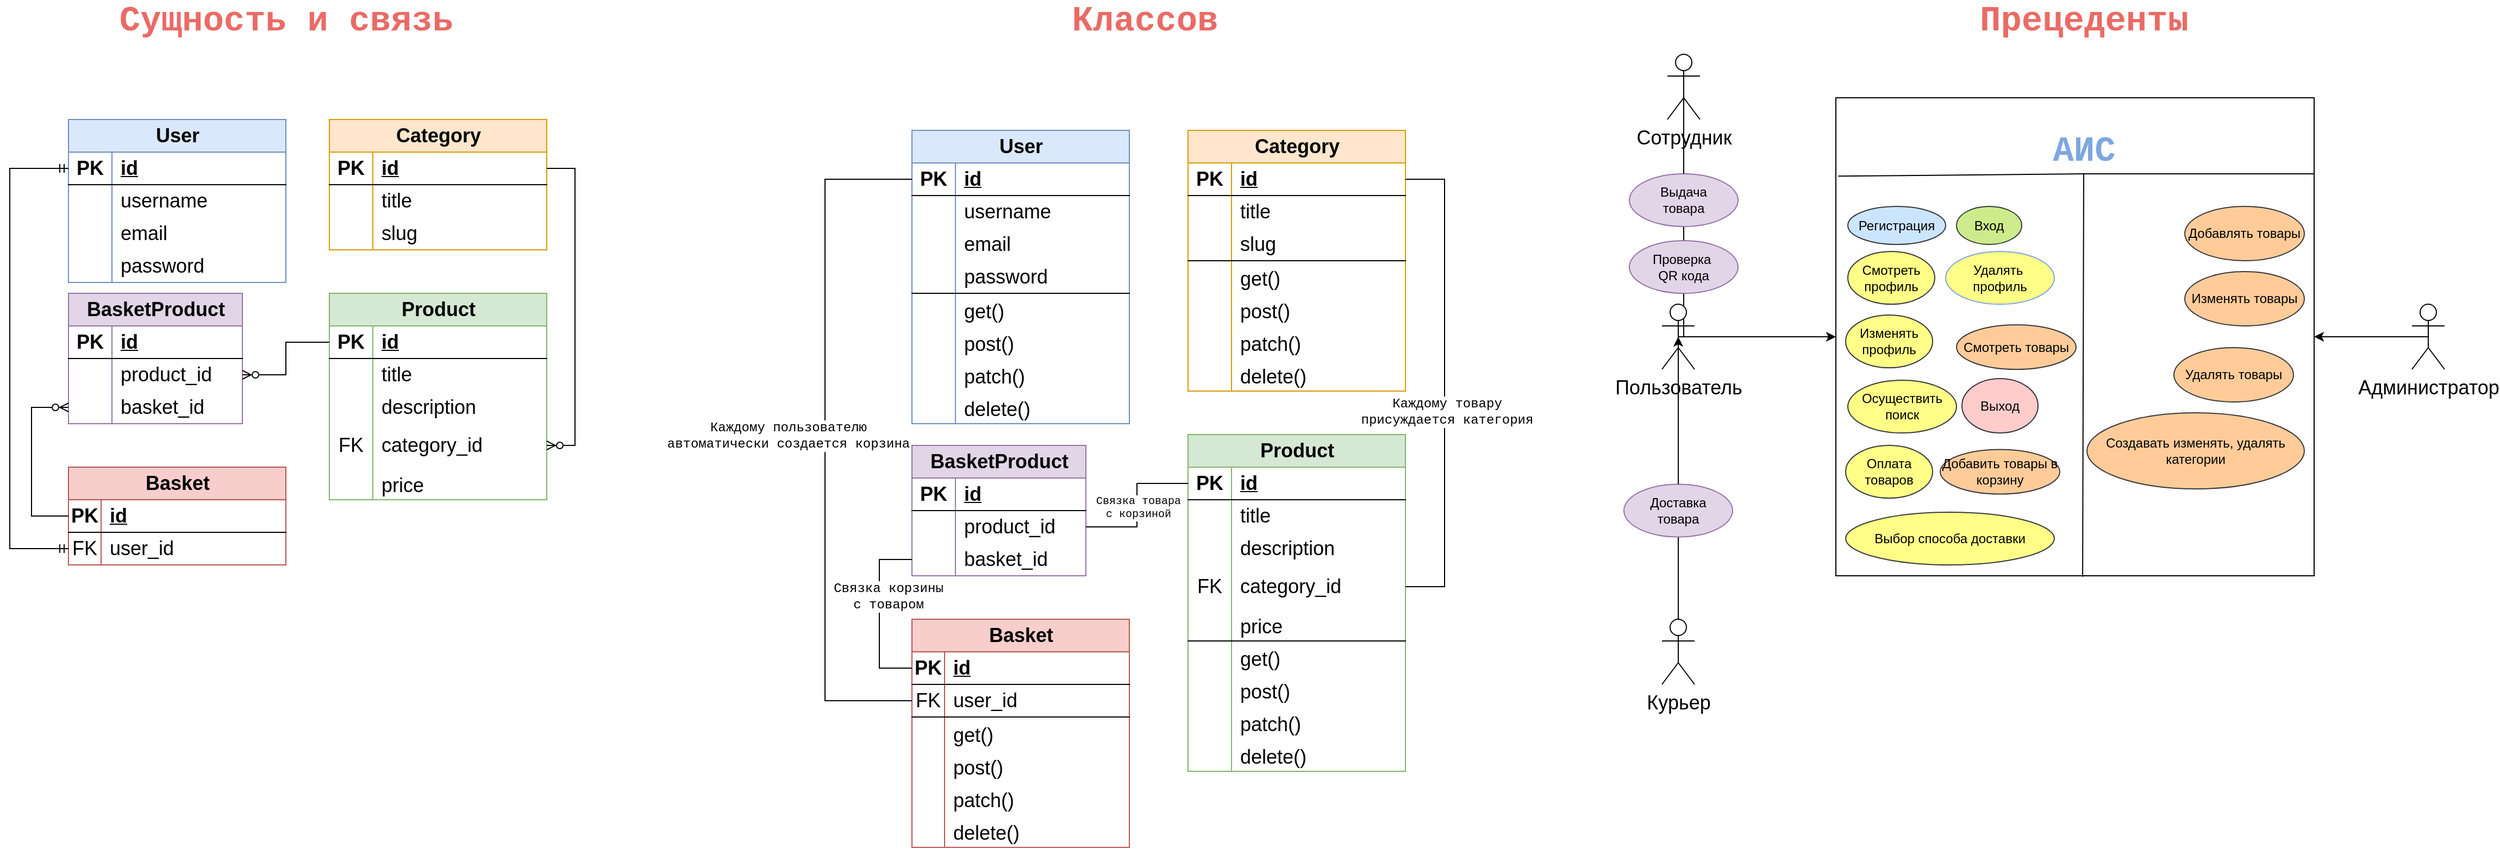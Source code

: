 <mxfile version="25.0.3">
  <diagram name="Страница — 1" id="kVejoXZJusIypEpfNUad">
    <mxGraphModel dx="1434" dy="778" grid="1" gridSize="10" guides="1" tooltips="1" connect="1" arrows="1" fold="1" page="1" pageScale="1" pageWidth="827" pageHeight="1169" math="0" shadow="0">
      <root>
        <mxCell id="0" />
        <mxCell id="1" parent="0" />
        <mxCell id="fBDcvhPQRqMNowicCML6-1" value="User" style="shape=table;startSize=30;container=1;collapsible=1;childLayout=tableLayout;fixedRows=1;rowLines=0;fontStyle=1;align=center;resizeLast=1;html=1;fillColor=#dae8fc;strokeColor=#6c8ebf;fontSize=18;" parent="1" vertex="1">
          <mxGeometry x="214" y="140" width="200" height="150" as="geometry" />
        </mxCell>
        <mxCell id="fBDcvhPQRqMNowicCML6-2" value="" style="shape=tableRow;horizontal=0;startSize=0;swimlaneHead=0;swimlaneBody=0;fillColor=none;collapsible=0;dropTarget=0;points=[[0,0.5],[1,0.5]];portConstraint=eastwest;top=0;left=0;right=0;bottom=1;fontSize=18;" parent="fBDcvhPQRqMNowicCML6-1" vertex="1">
          <mxGeometry y="30" width="200" height="30" as="geometry" />
        </mxCell>
        <mxCell id="fBDcvhPQRqMNowicCML6-3" value="PK" style="shape=partialRectangle;connectable=0;fillColor=none;top=0;left=0;bottom=0;right=0;fontStyle=1;overflow=hidden;whiteSpace=wrap;html=1;fontSize=18;" parent="fBDcvhPQRqMNowicCML6-2" vertex="1">
          <mxGeometry width="40" height="30" as="geometry">
            <mxRectangle width="40" height="30" as="alternateBounds" />
          </mxGeometry>
        </mxCell>
        <mxCell id="fBDcvhPQRqMNowicCML6-4" value="id" style="shape=partialRectangle;connectable=0;fillColor=none;top=0;left=0;bottom=0;right=0;align=left;spacingLeft=6;fontStyle=5;overflow=hidden;whiteSpace=wrap;html=1;fontSize=18;" parent="fBDcvhPQRqMNowicCML6-2" vertex="1">
          <mxGeometry x="40" width="160" height="30" as="geometry">
            <mxRectangle width="160" height="30" as="alternateBounds" />
          </mxGeometry>
        </mxCell>
        <mxCell id="fBDcvhPQRqMNowicCML6-5" value="" style="shape=tableRow;horizontal=0;startSize=0;swimlaneHead=0;swimlaneBody=0;fillColor=none;collapsible=0;dropTarget=0;points=[[0,0.5],[1,0.5]];portConstraint=eastwest;top=0;left=0;right=0;bottom=0;fontSize=18;" parent="fBDcvhPQRqMNowicCML6-1" vertex="1">
          <mxGeometry y="60" width="200" height="30" as="geometry" />
        </mxCell>
        <mxCell id="fBDcvhPQRqMNowicCML6-6" value="" style="shape=partialRectangle;connectable=0;fillColor=none;top=0;left=0;bottom=0;right=0;editable=1;overflow=hidden;whiteSpace=wrap;html=1;fontSize=18;" parent="fBDcvhPQRqMNowicCML6-5" vertex="1">
          <mxGeometry width="40" height="30" as="geometry">
            <mxRectangle width="40" height="30" as="alternateBounds" />
          </mxGeometry>
        </mxCell>
        <mxCell id="fBDcvhPQRqMNowicCML6-7" value="&lt;div&gt;username&lt;span style=&quot;white-space: pre;&quot;&gt;&#x9;&lt;/span&gt;&lt;/div&gt;" style="shape=partialRectangle;connectable=0;fillColor=none;top=0;left=0;bottom=0;right=0;align=left;spacingLeft=6;overflow=hidden;whiteSpace=wrap;html=1;fontSize=18;" parent="fBDcvhPQRqMNowicCML6-5" vertex="1">
          <mxGeometry x="40" width="160" height="30" as="geometry">
            <mxRectangle width="160" height="30" as="alternateBounds" />
          </mxGeometry>
        </mxCell>
        <mxCell id="fBDcvhPQRqMNowicCML6-8" value="" style="shape=tableRow;horizontal=0;startSize=0;swimlaneHead=0;swimlaneBody=0;fillColor=none;collapsible=0;dropTarget=0;points=[[0,0.5],[1,0.5]];portConstraint=eastwest;top=0;left=0;right=0;bottom=0;fontSize=18;" parent="fBDcvhPQRqMNowicCML6-1" vertex="1">
          <mxGeometry y="90" width="200" height="30" as="geometry" />
        </mxCell>
        <mxCell id="fBDcvhPQRqMNowicCML6-9" value="" style="shape=partialRectangle;connectable=0;fillColor=none;top=0;left=0;bottom=0;right=0;editable=1;overflow=hidden;whiteSpace=wrap;html=1;fontSize=18;" parent="fBDcvhPQRqMNowicCML6-8" vertex="1">
          <mxGeometry width="40" height="30" as="geometry">
            <mxRectangle width="40" height="30" as="alternateBounds" />
          </mxGeometry>
        </mxCell>
        <mxCell id="fBDcvhPQRqMNowicCML6-10" value="email" style="shape=partialRectangle;connectable=0;fillColor=none;top=0;left=0;bottom=0;right=0;align=left;spacingLeft=6;overflow=hidden;whiteSpace=wrap;html=1;fontSize=18;" parent="fBDcvhPQRqMNowicCML6-8" vertex="1">
          <mxGeometry x="40" width="160" height="30" as="geometry">
            <mxRectangle width="160" height="30" as="alternateBounds" />
          </mxGeometry>
        </mxCell>
        <mxCell id="fBDcvhPQRqMNowicCML6-11" value="" style="shape=tableRow;horizontal=0;startSize=0;swimlaneHead=0;swimlaneBody=0;fillColor=none;collapsible=0;dropTarget=0;points=[[0,0.5],[1,0.5]];portConstraint=eastwest;top=0;left=0;right=0;bottom=0;fontSize=18;" parent="fBDcvhPQRqMNowicCML6-1" vertex="1">
          <mxGeometry y="120" width="200" height="30" as="geometry" />
        </mxCell>
        <mxCell id="fBDcvhPQRqMNowicCML6-12" value="" style="shape=partialRectangle;connectable=0;fillColor=none;top=0;left=0;bottom=0;right=0;editable=1;overflow=hidden;whiteSpace=wrap;html=1;fontSize=18;" parent="fBDcvhPQRqMNowicCML6-11" vertex="1">
          <mxGeometry width="40" height="30" as="geometry">
            <mxRectangle width="40" height="30" as="alternateBounds" />
          </mxGeometry>
        </mxCell>
        <mxCell id="fBDcvhPQRqMNowicCML6-13" value="password" style="shape=partialRectangle;connectable=0;fillColor=none;top=0;left=0;bottom=0;right=0;align=left;spacingLeft=6;overflow=hidden;whiteSpace=wrap;html=1;fontSize=18;" parent="fBDcvhPQRqMNowicCML6-11" vertex="1">
          <mxGeometry x="40" width="160" height="30" as="geometry">
            <mxRectangle width="160" height="30" as="alternateBounds" />
          </mxGeometry>
        </mxCell>
        <mxCell id="fBDcvhPQRqMNowicCML6-14" value="Category" style="shape=table;startSize=30;container=1;collapsible=1;childLayout=tableLayout;fixedRows=1;rowLines=0;fontStyle=1;align=center;resizeLast=1;html=1;fillColor=#ffe6cc;strokeColor=#d79b00;fontSize=18;" parent="1" vertex="1">
          <mxGeometry x="454" y="140" width="200" height="120" as="geometry" />
        </mxCell>
        <mxCell id="fBDcvhPQRqMNowicCML6-15" value="" style="shape=tableRow;horizontal=0;startSize=0;swimlaneHead=0;swimlaneBody=0;fillColor=none;collapsible=0;dropTarget=0;points=[[0,0.5],[1,0.5]];portConstraint=eastwest;top=0;left=0;right=0;bottom=1;fontSize=18;" parent="fBDcvhPQRqMNowicCML6-14" vertex="1">
          <mxGeometry y="30" width="200" height="30" as="geometry" />
        </mxCell>
        <mxCell id="fBDcvhPQRqMNowicCML6-16" value="PK" style="shape=partialRectangle;connectable=0;fillColor=none;top=0;left=0;bottom=0;right=0;fontStyle=1;overflow=hidden;whiteSpace=wrap;html=1;fontSize=18;" parent="fBDcvhPQRqMNowicCML6-15" vertex="1">
          <mxGeometry width="40" height="30" as="geometry">
            <mxRectangle width="40" height="30" as="alternateBounds" />
          </mxGeometry>
        </mxCell>
        <mxCell id="fBDcvhPQRqMNowicCML6-17" value="id" style="shape=partialRectangle;connectable=0;fillColor=none;top=0;left=0;bottom=0;right=0;align=left;spacingLeft=6;fontStyle=5;overflow=hidden;whiteSpace=wrap;html=1;fontSize=18;" parent="fBDcvhPQRqMNowicCML6-15" vertex="1">
          <mxGeometry x="40" width="160" height="30" as="geometry">
            <mxRectangle width="160" height="30" as="alternateBounds" />
          </mxGeometry>
        </mxCell>
        <mxCell id="fBDcvhPQRqMNowicCML6-18" value="" style="shape=tableRow;horizontal=0;startSize=0;swimlaneHead=0;swimlaneBody=0;fillColor=none;collapsible=0;dropTarget=0;points=[[0,0.5],[1,0.5]];portConstraint=eastwest;top=0;left=0;right=0;bottom=0;fontSize=18;" parent="fBDcvhPQRqMNowicCML6-14" vertex="1">
          <mxGeometry y="60" width="200" height="30" as="geometry" />
        </mxCell>
        <mxCell id="fBDcvhPQRqMNowicCML6-19" value="" style="shape=partialRectangle;connectable=0;fillColor=none;top=0;left=0;bottom=0;right=0;editable=1;overflow=hidden;whiteSpace=wrap;html=1;fontSize=18;" parent="fBDcvhPQRqMNowicCML6-18" vertex="1">
          <mxGeometry width="40" height="30" as="geometry">
            <mxRectangle width="40" height="30" as="alternateBounds" />
          </mxGeometry>
        </mxCell>
        <mxCell id="fBDcvhPQRqMNowicCML6-20" value="title" style="shape=partialRectangle;connectable=0;fillColor=none;top=0;left=0;bottom=0;right=0;align=left;spacingLeft=6;overflow=hidden;whiteSpace=wrap;html=1;fontSize=18;" parent="fBDcvhPQRqMNowicCML6-18" vertex="1">
          <mxGeometry x="40" width="160" height="30" as="geometry">
            <mxRectangle width="160" height="30" as="alternateBounds" />
          </mxGeometry>
        </mxCell>
        <mxCell id="fBDcvhPQRqMNowicCML6-21" value="" style="shape=tableRow;horizontal=0;startSize=0;swimlaneHead=0;swimlaneBody=0;fillColor=none;collapsible=0;dropTarget=0;points=[[0,0.5],[1,0.5]];portConstraint=eastwest;top=0;left=0;right=0;bottom=0;fontSize=18;" parent="fBDcvhPQRqMNowicCML6-14" vertex="1">
          <mxGeometry y="90" width="200" height="30" as="geometry" />
        </mxCell>
        <mxCell id="fBDcvhPQRqMNowicCML6-22" value="" style="shape=partialRectangle;connectable=0;fillColor=none;top=0;left=0;bottom=0;right=0;editable=1;overflow=hidden;whiteSpace=wrap;html=1;fontSize=18;" parent="fBDcvhPQRqMNowicCML6-21" vertex="1">
          <mxGeometry width="40" height="30" as="geometry">
            <mxRectangle width="40" height="30" as="alternateBounds" />
          </mxGeometry>
        </mxCell>
        <mxCell id="fBDcvhPQRqMNowicCML6-23" value="slug" style="shape=partialRectangle;connectable=0;fillColor=none;top=0;left=0;bottom=0;right=0;align=left;spacingLeft=6;overflow=hidden;whiteSpace=wrap;html=1;fontSize=18;" parent="fBDcvhPQRqMNowicCML6-21" vertex="1">
          <mxGeometry x="40" width="160" height="30" as="geometry">
            <mxRectangle width="160" height="30" as="alternateBounds" />
          </mxGeometry>
        </mxCell>
        <mxCell id="fBDcvhPQRqMNowicCML6-27" value="Product" style="shape=table;startSize=30;container=1;collapsible=1;childLayout=tableLayout;fixedRows=1;rowLines=0;fontStyle=1;align=center;resizeLast=1;html=1;fillColor=#d5e8d4;strokeColor=#82b366;fontSize=18;" parent="1" vertex="1">
          <mxGeometry x="454" y="300" width="200" height="190" as="geometry" />
        </mxCell>
        <mxCell id="fBDcvhPQRqMNowicCML6-28" value="" style="shape=tableRow;horizontal=0;startSize=0;swimlaneHead=0;swimlaneBody=0;fillColor=none;collapsible=0;dropTarget=0;points=[[0,0.5],[1,0.5]];portConstraint=eastwest;top=0;left=0;right=0;bottom=1;fontSize=18;" parent="fBDcvhPQRqMNowicCML6-27" vertex="1">
          <mxGeometry y="30" width="200" height="30" as="geometry" />
        </mxCell>
        <mxCell id="fBDcvhPQRqMNowicCML6-29" value="PK" style="shape=partialRectangle;connectable=0;fillColor=none;top=0;left=0;bottom=0;right=0;fontStyle=1;overflow=hidden;whiteSpace=wrap;html=1;fontSize=18;" parent="fBDcvhPQRqMNowicCML6-28" vertex="1">
          <mxGeometry width="40" height="30" as="geometry">
            <mxRectangle width="40" height="30" as="alternateBounds" />
          </mxGeometry>
        </mxCell>
        <mxCell id="fBDcvhPQRqMNowicCML6-30" value="id" style="shape=partialRectangle;connectable=0;fillColor=none;top=0;left=0;bottom=0;right=0;align=left;spacingLeft=6;fontStyle=5;overflow=hidden;whiteSpace=wrap;html=1;fontSize=18;" parent="fBDcvhPQRqMNowicCML6-28" vertex="1">
          <mxGeometry x="40" width="160" height="30" as="geometry">
            <mxRectangle width="160" height="30" as="alternateBounds" />
          </mxGeometry>
        </mxCell>
        <mxCell id="fBDcvhPQRqMNowicCML6-31" value="" style="shape=tableRow;horizontal=0;startSize=0;swimlaneHead=0;swimlaneBody=0;fillColor=none;collapsible=0;dropTarget=0;points=[[0,0.5],[1,0.5]];portConstraint=eastwest;top=0;left=0;right=0;bottom=0;fontSize=18;" parent="fBDcvhPQRqMNowicCML6-27" vertex="1">
          <mxGeometry y="60" width="200" height="30" as="geometry" />
        </mxCell>
        <mxCell id="fBDcvhPQRqMNowicCML6-32" value="" style="shape=partialRectangle;connectable=0;fillColor=none;top=0;left=0;bottom=0;right=0;editable=1;overflow=hidden;whiteSpace=wrap;html=1;fontSize=18;" parent="fBDcvhPQRqMNowicCML6-31" vertex="1">
          <mxGeometry width="40" height="30" as="geometry">
            <mxRectangle width="40" height="30" as="alternateBounds" />
          </mxGeometry>
        </mxCell>
        <mxCell id="fBDcvhPQRqMNowicCML6-33" value="title" style="shape=partialRectangle;connectable=0;fillColor=none;top=0;left=0;bottom=0;right=0;align=left;spacingLeft=6;overflow=hidden;whiteSpace=wrap;html=1;fontSize=18;" parent="fBDcvhPQRqMNowicCML6-31" vertex="1">
          <mxGeometry x="40" width="160" height="30" as="geometry">
            <mxRectangle width="160" height="30" as="alternateBounds" />
          </mxGeometry>
        </mxCell>
        <mxCell id="fBDcvhPQRqMNowicCML6-34" value="" style="shape=tableRow;horizontal=0;startSize=0;swimlaneHead=0;swimlaneBody=0;fillColor=none;collapsible=0;dropTarget=0;points=[[0,0.5],[1,0.5]];portConstraint=eastwest;top=0;left=0;right=0;bottom=0;fontSize=18;" parent="fBDcvhPQRqMNowicCML6-27" vertex="1">
          <mxGeometry y="90" width="200" height="30" as="geometry" />
        </mxCell>
        <mxCell id="fBDcvhPQRqMNowicCML6-35" value="" style="shape=partialRectangle;connectable=0;fillColor=none;top=0;left=0;bottom=0;right=0;editable=1;overflow=hidden;whiteSpace=wrap;html=1;fontSize=18;" parent="fBDcvhPQRqMNowicCML6-34" vertex="1">
          <mxGeometry width="40" height="30" as="geometry">
            <mxRectangle width="40" height="30" as="alternateBounds" />
          </mxGeometry>
        </mxCell>
        <mxCell id="fBDcvhPQRqMNowicCML6-36" value="description" style="shape=partialRectangle;connectable=0;fillColor=none;top=0;left=0;bottom=0;right=0;align=left;spacingLeft=6;overflow=hidden;whiteSpace=wrap;html=1;fontSize=18;" parent="fBDcvhPQRqMNowicCML6-34" vertex="1">
          <mxGeometry x="40" width="160" height="30" as="geometry">
            <mxRectangle width="160" height="30" as="alternateBounds" />
          </mxGeometry>
        </mxCell>
        <mxCell id="fBDcvhPQRqMNowicCML6-37" value="" style="shape=tableRow;horizontal=0;startSize=0;swimlaneHead=0;swimlaneBody=0;fillColor=none;collapsible=0;dropTarget=0;points=[[0,0.5],[1,0.5]];portConstraint=eastwest;top=0;left=0;right=0;bottom=0;fontSize=18;" parent="fBDcvhPQRqMNowicCML6-27" vertex="1">
          <mxGeometry y="120" width="200" height="40" as="geometry" />
        </mxCell>
        <mxCell id="fBDcvhPQRqMNowicCML6-38" value="FK" style="shape=partialRectangle;connectable=0;fillColor=none;top=0;left=0;bottom=0;right=0;fontStyle=0;overflow=hidden;whiteSpace=wrap;html=1;fontSize=18;" parent="fBDcvhPQRqMNowicCML6-37" vertex="1">
          <mxGeometry width="40" height="40" as="geometry">
            <mxRectangle width="40" height="40" as="alternateBounds" />
          </mxGeometry>
        </mxCell>
        <mxCell id="fBDcvhPQRqMNowicCML6-39" value="category_id" style="shape=partialRectangle;connectable=0;fillColor=none;top=0;left=0;bottom=0;right=0;align=left;spacingLeft=6;fontStyle=0;overflow=hidden;whiteSpace=wrap;html=1;fontSize=18;" parent="fBDcvhPQRqMNowicCML6-37" vertex="1">
          <mxGeometry x="40" width="160" height="40" as="geometry">
            <mxRectangle width="160" height="40" as="alternateBounds" />
          </mxGeometry>
        </mxCell>
        <mxCell id="734eyTE8SXIwoAON3j_R-228" value="" style="shape=tableRow;horizontal=0;startSize=0;swimlaneHead=0;swimlaneBody=0;fillColor=none;collapsible=0;dropTarget=0;points=[[0,0.5],[1,0.5]];portConstraint=eastwest;top=0;left=0;right=0;bottom=0;" parent="fBDcvhPQRqMNowicCML6-27" vertex="1">
          <mxGeometry y="160" width="200" height="30" as="geometry" />
        </mxCell>
        <mxCell id="734eyTE8SXIwoAON3j_R-229" value="" style="shape=partialRectangle;connectable=0;fillColor=none;top=0;left=0;bottom=0;right=0;editable=1;overflow=hidden;" parent="734eyTE8SXIwoAON3j_R-228" vertex="1">
          <mxGeometry width="40" height="30" as="geometry">
            <mxRectangle width="40" height="30" as="alternateBounds" />
          </mxGeometry>
        </mxCell>
        <mxCell id="734eyTE8SXIwoAON3j_R-230" value="price" style="shape=partialRectangle;connectable=0;fillColor=none;top=0;left=0;bottom=0;right=0;align=left;spacingLeft=6;overflow=hidden;fontSize=18;" parent="734eyTE8SXIwoAON3j_R-228" vertex="1">
          <mxGeometry x="40" width="160" height="30" as="geometry">
            <mxRectangle width="160" height="30" as="alternateBounds" />
          </mxGeometry>
        </mxCell>
        <mxCell id="fBDcvhPQRqMNowicCML6-40" value="" style="edgeStyle=orthogonalEdgeStyle;fontSize=18;html=1;endArrow=ERzeroToMany;endFill=1;rounded=0;exitX=1;exitY=0.5;exitDx=0;exitDy=0;entryX=1;entryY=0.5;entryDx=0;entryDy=0;" parent="1" source="fBDcvhPQRqMNowicCML6-15" target="fBDcvhPQRqMNowicCML6-37" edge="1">
          <mxGeometry width="100" height="100" relative="1" as="geometry">
            <mxPoint x="374" y="520" as="sourcePoint" />
            <mxPoint x="474" y="420" as="targetPoint" />
            <Array as="points">
              <mxPoint x="680" y="185" />
              <mxPoint x="680" y="440" />
            </Array>
          </mxGeometry>
        </mxCell>
        <mxCell id="fBDcvhPQRqMNowicCML6-41" value="Basket" style="shape=table;startSize=30;container=1;collapsible=1;childLayout=tableLayout;fixedRows=1;rowLines=0;fontStyle=1;align=center;resizeLast=1;html=1;fillColor=#f8cecc;strokeColor=#b85450;fontSize=18;" parent="1" vertex="1">
          <mxGeometry x="214" y="460" width="200" height="90" as="geometry" />
        </mxCell>
        <mxCell id="fBDcvhPQRqMNowicCML6-42" value="" style="shape=tableRow;horizontal=0;startSize=0;swimlaneHead=0;swimlaneBody=0;fillColor=none;collapsible=0;dropTarget=0;points=[[0,0.5],[1,0.5]];portConstraint=eastwest;top=0;left=0;right=0;bottom=1;fontSize=18;" parent="fBDcvhPQRqMNowicCML6-41" vertex="1">
          <mxGeometry y="30" width="200" height="30" as="geometry" />
        </mxCell>
        <mxCell id="fBDcvhPQRqMNowicCML6-43" value="PK" style="shape=partialRectangle;connectable=0;fillColor=none;top=0;left=0;bottom=0;right=0;fontStyle=1;overflow=hidden;whiteSpace=wrap;html=1;fontSize=18;" parent="fBDcvhPQRqMNowicCML6-42" vertex="1">
          <mxGeometry width="30" height="30" as="geometry">
            <mxRectangle width="30" height="30" as="alternateBounds" />
          </mxGeometry>
        </mxCell>
        <mxCell id="fBDcvhPQRqMNowicCML6-44" value="id" style="shape=partialRectangle;connectable=0;fillColor=none;top=0;left=0;bottom=0;right=0;align=left;spacingLeft=6;fontStyle=5;overflow=hidden;whiteSpace=wrap;html=1;fontSize=18;" parent="fBDcvhPQRqMNowicCML6-42" vertex="1">
          <mxGeometry x="30" width="170" height="30" as="geometry">
            <mxRectangle width="170" height="30" as="alternateBounds" />
          </mxGeometry>
        </mxCell>
        <mxCell id="fBDcvhPQRqMNowicCML6-45" value="" style="shape=tableRow;horizontal=0;startSize=0;swimlaneHead=0;swimlaneBody=0;fillColor=none;collapsible=0;dropTarget=0;points=[[0,0.5],[1,0.5]];portConstraint=eastwest;top=0;left=0;right=0;bottom=0;fontSize=18;" parent="fBDcvhPQRqMNowicCML6-41" vertex="1">
          <mxGeometry y="60" width="200" height="30" as="geometry" />
        </mxCell>
        <mxCell id="fBDcvhPQRqMNowicCML6-46" value="FK" style="shape=partialRectangle;connectable=0;fillColor=none;top=0;left=0;bottom=0;right=0;editable=1;overflow=hidden;whiteSpace=wrap;html=1;fontSize=18;" parent="fBDcvhPQRqMNowicCML6-45" vertex="1">
          <mxGeometry width="30" height="30" as="geometry">
            <mxRectangle width="30" height="30" as="alternateBounds" />
          </mxGeometry>
        </mxCell>
        <mxCell id="fBDcvhPQRqMNowicCML6-47" value="user_id" style="shape=partialRectangle;connectable=0;fillColor=none;top=0;left=0;bottom=0;right=0;align=left;spacingLeft=6;overflow=hidden;whiteSpace=wrap;html=1;fontSize=18;" parent="fBDcvhPQRqMNowicCML6-45" vertex="1">
          <mxGeometry x="30" width="170" height="30" as="geometry">
            <mxRectangle width="170" height="30" as="alternateBounds" />
          </mxGeometry>
        </mxCell>
        <mxCell id="fBDcvhPQRqMNowicCML6-54" value="BasketProduct" style="shape=table;startSize=30;container=1;collapsible=1;childLayout=tableLayout;fixedRows=1;rowLines=0;fontStyle=1;align=center;resizeLast=1;html=1;fillColor=#e1d5e7;strokeColor=#9673a6;fontSize=18;" parent="1" vertex="1">
          <mxGeometry x="214" y="300" width="160" height="120" as="geometry" />
        </mxCell>
        <mxCell id="fBDcvhPQRqMNowicCML6-55" value="" style="shape=tableRow;horizontal=0;startSize=0;swimlaneHead=0;swimlaneBody=0;fillColor=none;collapsible=0;dropTarget=0;points=[[0,0.5],[1,0.5]];portConstraint=eastwest;top=0;left=0;right=0;bottom=1;fontSize=18;" parent="fBDcvhPQRqMNowicCML6-54" vertex="1">
          <mxGeometry y="30" width="160" height="30" as="geometry" />
        </mxCell>
        <mxCell id="fBDcvhPQRqMNowicCML6-56" value="PK" style="shape=partialRectangle;connectable=0;fillColor=none;top=0;left=0;bottom=0;right=0;fontStyle=1;overflow=hidden;whiteSpace=wrap;html=1;fontSize=18;" parent="fBDcvhPQRqMNowicCML6-55" vertex="1">
          <mxGeometry width="40" height="30" as="geometry">
            <mxRectangle width="40" height="30" as="alternateBounds" />
          </mxGeometry>
        </mxCell>
        <mxCell id="fBDcvhPQRqMNowicCML6-57" value="id" style="shape=partialRectangle;connectable=0;fillColor=none;top=0;left=0;bottom=0;right=0;align=left;spacingLeft=6;fontStyle=5;overflow=hidden;whiteSpace=wrap;html=1;fontSize=18;" parent="fBDcvhPQRqMNowicCML6-55" vertex="1">
          <mxGeometry x="40" width="120" height="30" as="geometry">
            <mxRectangle width="120" height="30" as="alternateBounds" />
          </mxGeometry>
        </mxCell>
        <mxCell id="fBDcvhPQRqMNowicCML6-58" value="" style="shape=tableRow;horizontal=0;startSize=0;swimlaneHead=0;swimlaneBody=0;fillColor=none;collapsible=0;dropTarget=0;points=[[0,0.5],[1,0.5]];portConstraint=eastwest;top=0;left=0;right=0;bottom=0;fontSize=18;" parent="fBDcvhPQRqMNowicCML6-54" vertex="1">
          <mxGeometry y="60" width="160" height="30" as="geometry" />
        </mxCell>
        <mxCell id="fBDcvhPQRqMNowicCML6-59" value="" style="shape=partialRectangle;connectable=0;fillColor=none;top=0;left=0;bottom=0;right=0;editable=1;overflow=hidden;whiteSpace=wrap;html=1;fontSize=18;" parent="fBDcvhPQRqMNowicCML6-58" vertex="1">
          <mxGeometry width="40" height="30" as="geometry">
            <mxRectangle width="40" height="30" as="alternateBounds" />
          </mxGeometry>
        </mxCell>
        <mxCell id="fBDcvhPQRqMNowicCML6-60" value="product_id" style="shape=partialRectangle;connectable=0;fillColor=none;top=0;left=0;bottom=0;right=0;align=left;spacingLeft=6;overflow=hidden;whiteSpace=wrap;html=1;fontSize=18;" parent="fBDcvhPQRqMNowicCML6-58" vertex="1">
          <mxGeometry x="40" width="120" height="30" as="geometry">
            <mxRectangle width="120" height="30" as="alternateBounds" />
          </mxGeometry>
        </mxCell>
        <mxCell id="fBDcvhPQRqMNowicCML6-61" value="" style="shape=tableRow;horizontal=0;startSize=0;swimlaneHead=0;swimlaneBody=0;fillColor=none;collapsible=0;dropTarget=0;points=[[0,0.5],[1,0.5]];portConstraint=eastwest;top=0;left=0;right=0;bottom=0;fontSize=18;" parent="fBDcvhPQRqMNowicCML6-54" vertex="1">
          <mxGeometry y="90" width="160" height="30" as="geometry" />
        </mxCell>
        <mxCell id="fBDcvhPQRqMNowicCML6-62" value="" style="shape=partialRectangle;connectable=0;fillColor=none;top=0;left=0;bottom=0;right=0;editable=1;overflow=hidden;whiteSpace=wrap;html=1;fontSize=18;" parent="fBDcvhPQRqMNowicCML6-61" vertex="1">
          <mxGeometry width="40" height="30" as="geometry">
            <mxRectangle width="40" height="30" as="alternateBounds" />
          </mxGeometry>
        </mxCell>
        <mxCell id="fBDcvhPQRqMNowicCML6-63" value="basket_id" style="shape=partialRectangle;connectable=0;fillColor=none;top=0;left=0;bottom=0;right=0;align=left;spacingLeft=6;overflow=hidden;whiteSpace=wrap;html=1;fontSize=18;" parent="fBDcvhPQRqMNowicCML6-61" vertex="1">
          <mxGeometry x="40" width="120" height="30" as="geometry">
            <mxRectangle width="120" height="30" as="alternateBounds" />
          </mxGeometry>
        </mxCell>
        <mxCell id="fBDcvhPQRqMNowicCML6-67" value="" style="edgeStyle=orthogonalEdgeStyle;fontSize=18;html=1;endArrow=ERzeroToMany;endFill=1;rounded=0;exitX=0;exitY=0.5;exitDx=0;exitDy=0;entryX=1;entryY=0.5;entryDx=0;entryDy=0;" parent="1" source="fBDcvhPQRqMNowicCML6-28" target="fBDcvhPQRqMNowicCML6-58" edge="1">
          <mxGeometry width="100" height="100" relative="1" as="geometry">
            <mxPoint x="484" y="620" as="sourcePoint" />
            <mxPoint x="584" y="520" as="targetPoint" />
          </mxGeometry>
        </mxCell>
        <mxCell id="fBDcvhPQRqMNowicCML6-68" value="" style="edgeStyle=orthogonalEdgeStyle;fontSize=18;html=1;endArrow=ERzeroToMany;endFill=1;rounded=0;entryX=0;entryY=0.5;entryDx=0;entryDy=0;exitX=0;exitY=0.5;exitDx=0;exitDy=0;" parent="1" source="fBDcvhPQRqMNowicCML6-42" target="fBDcvhPQRqMNowicCML6-61" edge="1">
          <mxGeometry width="100" height="100" relative="1" as="geometry">
            <mxPoint x="124" y="650" as="sourcePoint" />
            <mxPoint x="224" y="550" as="targetPoint" />
            <Array as="points">
              <mxPoint x="180" y="505" />
              <mxPoint x="180" y="405" />
            </Array>
          </mxGeometry>
        </mxCell>
        <mxCell id="fBDcvhPQRqMNowicCML6-69" value="" style="edgeStyle=orthogonalEdgeStyle;fontSize=18;html=1;endArrow=ERmandOne;startArrow=ERmandOne;rounded=0;entryX=0;entryY=0.5;entryDx=0;entryDy=0;exitX=0;exitY=0.5;exitDx=0;exitDy=0;elbow=vertical;" parent="1" source="fBDcvhPQRqMNowicCML6-45" target="fBDcvhPQRqMNowicCML6-2" edge="1">
          <mxGeometry width="100" height="100" relative="1" as="geometry">
            <mxPoint x="124" y="360" as="sourcePoint" />
            <mxPoint x="224" y="260" as="targetPoint" />
            <Array as="points">
              <mxPoint x="160" y="535" />
              <mxPoint x="160" y="185" />
            </Array>
          </mxGeometry>
        </mxCell>
        <mxCell id="734eyTE8SXIwoAON3j_R-1" value="Сущность и связь" style="text;strokeColor=none;fillColor=none;html=1;fontSize=32;fontStyle=1;verticalAlign=middle;align=center;fontFamily=Courier New;labelBackgroundColor=none;labelBorderColor=none;fontColor=#EA6B66;" parent="1" vertex="1">
          <mxGeometry x="294" y="30" width="240" height="40" as="geometry" />
        </mxCell>
        <mxCell id="734eyTE8SXIwoAON3j_R-2" value="User" style="shape=table;startSize=30;container=1;collapsible=1;childLayout=tableLayout;fixedRows=1;rowLines=0;fontStyle=1;align=center;resizeLast=1;html=1;fillColor=#dae8fc;strokeColor=#6c8ebf;fontSize=18;" parent="1" vertex="1">
          <mxGeometry x="990" y="150" width="200" height="270" as="geometry" />
        </mxCell>
        <mxCell id="734eyTE8SXIwoAON3j_R-3" value="" style="shape=tableRow;horizontal=0;startSize=0;swimlaneHead=0;swimlaneBody=0;fillColor=none;collapsible=0;dropTarget=0;points=[[0,0.5],[1,0.5]];portConstraint=eastwest;top=0;left=0;right=0;bottom=1;fontSize=18;" parent="734eyTE8SXIwoAON3j_R-2" vertex="1">
          <mxGeometry y="30" width="200" height="30" as="geometry" />
        </mxCell>
        <mxCell id="734eyTE8SXIwoAON3j_R-4" value="PK" style="shape=partialRectangle;connectable=0;fillColor=none;top=0;left=0;bottom=0;right=0;fontStyle=1;overflow=hidden;whiteSpace=wrap;html=1;fontSize=18;" parent="734eyTE8SXIwoAON3j_R-3" vertex="1">
          <mxGeometry width="40" height="30" as="geometry">
            <mxRectangle width="40" height="30" as="alternateBounds" />
          </mxGeometry>
        </mxCell>
        <mxCell id="734eyTE8SXIwoAON3j_R-5" value="id" style="shape=partialRectangle;connectable=0;fillColor=none;top=0;left=0;bottom=0;right=0;align=left;spacingLeft=6;fontStyle=5;overflow=hidden;whiteSpace=wrap;html=1;fontSize=18;" parent="734eyTE8SXIwoAON3j_R-3" vertex="1">
          <mxGeometry x="40" width="160" height="30" as="geometry">
            <mxRectangle width="160" height="30" as="alternateBounds" />
          </mxGeometry>
        </mxCell>
        <mxCell id="734eyTE8SXIwoAON3j_R-6" value="" style="shape=tableRow;horizontal=0;startSize=0;swimlaneHead=0;swimlaneBody=0;fillColor=none;collapsible=0;dropTarget=0;points=[[0,0.5],[1,0.5]];portConstraint=eastwest;top=0;left=0;right=0;bottom=0;fontSize=18;" parent="734eyTE8SXIwoAON3j_R-2" vertex="1">
          <mxGeometry y="60" width="200" height="30" as="geometry" />
        </mxCell>
        <mxCell id="734eyTE8SXIwoAON3j_R-7" value="" style="shape=partialRectangle;connectable=0;fillColor=none;top=0;left=0;bottom=0;right=0;editable=1;overflow=hidden;whiteSpace=wrap;html=1;fontSize=18;" parent="734eyTE8SXIwoAON3j_R-6" vertex="1">
          <mxGeometry width="40" height="30" as="geometry">
            <mxRectangle width="40" height="30" as="alternateBounds" />
          </mxGeometry>
        </mxCell>
        <mxCell id="734eyTE8SXIwoAON3j_R-8" value="&lt;div&gt;username&lt;span style=&quot;white-space: pre;&quot;&gt;&#x9;&lt;/span&gt;&lt;/div&gt;" style="shape=partialRectangle;connectable=0;fillColor=none;top=0;left=0;bottom=0;right=0;align=left;spacingLeft=6;overflow=hidden;whiteSpace=wrap;html=1;fontSize=18;" parent="734eyTE8SXIwoAON3j_R-6" vertex="1">
          <mxGeometry x="40" width="160" height="30" as="geometry">
            <mxRectangle width="160" height="30" as="alternateBounds" />
          </mxGeometry>
        </mxCell>
        <mxCell id="734eyTE8SXIwoAON3j_R-9" value="" style="shape=tableRow;horizontal=0;startSize=0;swimlaneHead=0;swimlaneBody=0;fillColor=none;collapsible=0;dropTarget=0;points=[[0,0.5],[1,0.5]];portConstraint=eastwest;top=0;left=0;right=0;bottom=0;fontSize=18;" parent="734eyTE8SXIwoAON3j_R-2" vertex="1">
          <mxGeometry y="90" width="200" height="30" as="geometry" />
        </mxCell>
        <mxCell id="734eyTE8SXIwoAON3j_R-10" value="" style="shape=partialRectangle;connectable=0;fillColor=none;top=0;left=0;bottom=0;right=0;editable=1;overflow=hidden;whiteSpace=wrap;html=1;fontSize=18;" parent="734eyTE8SXIwoAON3j_R-9" vertex="1">
          <mxGeometry width="40" height="30" as="geometry">
            <mxRectangle width="40" height="30" as="alternateBounds" />
          </mxGeometry>
        </mxCell>
        <mxCell id="734eyTE8SXIwoAON3j_R-11" value="email" style="shape=partialRectangle;connectable=0;fillColor=none;top=0;left=0;bottom=0;right=0;align=left;spacingLeft=6;overflow=hidden;whiteSpace=wrap;html=1;fontSize=18;" parent="734eyTE8SXIwoAON3j_R-9" vertex="1">
          <mxGeometry x="40" width="160" height="30" as="geometry">
            <mxRectangle width="160" height="30" as="alternateBounds" />
          </mxGeometry>
        </mxCell>
        <mxCell id="734eyTE8SXIwoAON3j_R-12" value="" style="shape=tableRow;horizontal=0;startSize=0;swimlaneHead=0;swimlaneBody=0;fillColor=none;collapsible=0;dropTarget=0;points=[[0,0.5],[1,0.5]];portConstraint=eastwest;top=0;left=0;right=0;bottom=0;fontSize=18;" parent="734eyTE8SXIwoAON3j_R-2" vertex="1">
          <mxGeometry y="120" width="200" height="30" as="geometry" />
        </mxCell>
        <mxCell id="734eyTE8SXIwoAON3j_R-13" value="" style="shape=partialRectangle;connectable=0;fillColor=none;top=0;left=0;bottom=0;right=0;editable=1;overflow=hidden;whiteSpace=wrap;html=1;fontSize=18;" parent="734eyTE8SXIwoAON3j_R-12" vertex="1">
          <mxGeometry width="40" height="30" as="geometry">
            <mxRectangle width="40" height="30" as="alternateBounds" />
          </mxGeometry>
        </mxCell>
        <mxCell id="734eyTE8SXIwoAON3j_R-14" value="password" style="shape=partialRectangle;connectable=0;fillColor=none;top=0;left=0;bottom=0;right=0;align=left;spacingLeft=6;overflow=hidden;whiteSpace=wrap;html=1;fontSize=18;" parent="734eyTE8SXIwoAON3j_R-12" vertex="1">
          <mxGeometry x="40" width="160" height="30" as="geometry">
            <mxRectangle width="160" height="30" as="alternateBounds" />
          </mxGeometry>
        </mxCell>
        <mxCell id="734eyTE8SXIwoAON3j_R-107" value="" style="shape=tableRow;horizontal=0;startSize=0;swimlaneHead=0;swimlaneBody=0;fillColor=none;collapsible=0;dropTarget=0;points=[[0,0.5],[1,0.5]];portConstraint=eastwest;top=1;left=0;right=0;bottom=0;fontSize=18;" parent="734eyTE8SXIwoAON3j_R-2" vertex="1">
          <mxGeometry y="150" width="200" height="30" as="geometry" />
        </mxCell>
        <mxCell id="734eyTE8SXIwoAON3j_R-108" value="" style="shape=partialRectangle;connectable=0;fillColor=none;top=0;left=0;bottom=0;right=0;editable=1;overflow=hidden;fontSize=18;" parent="734eyTE8SXIwoAON3j_R-107" vertex="1">
          <mxGeometry width="40" height="30" as="geometry">
            <mxRectangle width="40" height="30" as="alternateBounds" />
          </mxGeometry>
        </mxCell>
        <mxCell id="734eyTE8SXIwoAON3j_R-109" value="get()" style="shape=partialRectangle;connectable=0;fillColor=none;top=0;left=0;bottom=0;right=0;align=left;spacingLeft=6;overflow=hidden;fontSize=18;" parent="734eyTE8SXIwoAON3j_R-107" vertex="1">
          <mxGeometry x="40" width="160" height="30" as="geometry">
            <mxRectangle width="160" height="30" as="alternateBounds" />
          </mxGeometry>
        </mxCell>
        <mxCell id="734eyTE8SXIwoAON3j_R-104" value="" style="shape=tableRow;horizontal=0;startSize=0;swimlaneHead=0;swimlaneBody=0;fillColor=none;collapsible=0;dropTarget=0;points=[[0,0.5],[1,0.5]];portConstraint=eastwest;top=0;left=0;right=0;bottom=0;fontSize=18;" parent="734eyTE8SXIwoAON3j_R-2" vertex="1">
          <mxGeometry y="180" width="200" height="30" as="geometry" />
        </mxCell>
        <mxCell id="734eyTE8SXIwoAON3j_R-105" value="" style="shape=partialRectangle;connectable=0;fillColor=none;top=0;left=0;bottom=0;right=0;editable=1;overflow=hidden;fontSize=18;" parent="734eyTE8SXIwoAON3j_R-104" vertex="1">
          <mxGeometry width="40" height="30" as="geometry">
            <mxRectangle width="40" height="30" as="alternateBounds" />
          </mxGeometry>
        </mxCell>
        <mxCell id="734eyTE8SXIwoAON3j_R-106" value="post()" style="shape=partialRectangle;connectable=0;fillColor=none;top=0;left=0;bottom=0;right=0;align=left;spacingLeft=6;overflow=hidden;fontSize=18;" parent="734eyTE8SXIwoAON3j_R-104" vertex="1">
          <mxGeometry x="40" width="160" height="30" as="geometry">
            <mxRectangle width="160" height="30" as="alternateBounds" />
          </mxGeometry>
        </mxCell>
        <mxCell id="734eyTE8SXIwoAON3j_R-110" value="" style="shape=tableRow;horizontal=0;startSize=0;swimlaneHead=0;swimlaneBody=0;fillColor=none;collapsible=0;dropTarget=0;points=[[0,0.5],[1,0.5]];portConstraint=eastwest;top=0;left=0;right=0;bottom=0;fontSize=18;" parent="734eyTE8SXIwoAON3j_R-2" vertex="1">
          <mxGeometry y="210" width="200" height="30" as="geometry" />
        </mxCell>
        <mxCell id="734eyTE8SXIwoAON3j_R-111" value="" style="shape=partialRectangle;connectable=0;fillColor=none;top=0;left=0;bottom=0;right=0;editable=1;overflow=hidden;fontSize=18;" parent="734eyTE8SXIwoAON3j_R-110" vertex="1">
          <mxGeometry width="40" height="30" as="geometry">
            <mxRectangle width="40" height="30" as="alternateBounds" />
          </mxGeometry>
        </mxCell>
        <mxCell id="734eyTE8SXIwoAON3j_R-112" value="patch()" style="shape=partialRectangle;connectable=0;fillColor=none;top=0;left=0;bottom=0;right=0;align=left;spacingLeft=6;overflow=hidden;fontSize=18;" parent="734eyTE8SXIwoAON3j_R-110" vertex="1">
          <mxGeometry x="40" width="160" height="30" as="geometry">
            <mxRectangle width="160" height="30" as="alternateBounds" />
          </mxGeometry>
        </mxCell>
        <mxCell id="734eyTE8SXIwoAON3j_R-117" value="" style="shape=tableRow;horizontal=0;startSize=0;swimlaneHead=0;swimlaneBody=0;fillColor=none;collapsible=0;dropTarget=0;points=[[0,0.5],[1,0.5]];portConstraint=eastwest;top=0;left=0;right=0;bottom=0;fontSize=18;" parent="734eyTE8SXIwoAON3j_R-2" vertex="1">
          <mxGeometry y="240" width="200" height="30" as="geometry" />
        </mxCell>
        <mxCell id="734eyTE8SXIwoAON3j_R-118" value="" style="shape=partialRectangle;connectable=0;fillColor=none;top=0;left=0;bottom=0;right=0;editable=1;overflow=hidden;fontSize=18;" parent="734eyTE8SXIwoAON3j_R-117" vertex="1">
          <mxGeometry width="40" height="30" as="geometry">
            <mxRectangle width="40" height="30" as="alternateBounds" />
          </mxGeometry>
        </mxCell>
        <mxCell id="734eyTE8SXIwoAON3j_R-119" value="delete()" style="shape=partialRectangle;connectable=0;fillColor=none;top=0;left=0;bottom=0;right=0;align=left;spacingLeft=6;overflow=hidden;fontSize=18;" parent="734eyTE8SXIwoAON3j_R-117" vertex="1">
          <mxGeometry x="40" width="160" height="30" as="geometry">
            <mxRectangle width="160" height="30" as="alternateBounds" />
          </mxGeometry>
        </mxCell>
        <mxCell id="734eyTE8SXIwoAON3j_R-15" value="Category" style="shape=table;startSize=30;container=1;collapsible=1;childLayout=tableLayout;fixedRows=1;rowLines=0;fontStyle=1;align=center;resizeLast=1;html=1;fillColor=#ffe6cc;strokeColor=#d79b00;fontSize=18;" parent="1" vertex="1">
          <mxGeometry x="1244" y="150" width="200" height="240" as="geometry">
            <mxRectangle x="454" y="750" width="80" height="30" as="alternateBounds" />
          </mxGeometry>
        </mxCell>
        <mxCell id="734eyTE8SXIwoAON3j_R-16" value="" style="shape=tableRow;horizontal=0;startSize=0;swimlaneHead=0;swimlaneBody=0;fillColor=none;collapsible=0;dropTarget=0;points=[[0,0.5],[1,0.5]];portConstraint=eastwest;top=0;left=0;right=0;bottom=1;fontSize=18;" parent="734eyTE8SXIwoAON3j_R-15" vertex="1">
          <mxGeometry y="30" width="200" height="30" as="geometry" />
        </mxCell>
        <mxCell id="734eyTE8SXIwoAON3j_R-17" value="PK" style="shape=partialRectangle;connectable=0;fillColor=none;top=0;left=0;bottom=0;right=0;fontStyle=1;overflow=hidden;whiteSpace=wrap;html=1;fontSize=18;" parent="734eyTE8SXIwoAON3j_R-16" vertex="1">
          <mxGeometry width="40" height="30" as="geometry">
            <mxRectangle width="40" height="30" as="alternateBounds" />
          </mxGeometry>
        </mxCell>
        <mxCell id="734eyTE8SXIwoAON3j_R-18" value="id" style="shape=partialRectangle;connectable=0;fillColor=none;top=0;left=0;bottom=0;right=0;align=left;spacingLeft=6;fontStyle=5;overflow=hidden;whiteSpace=wrap;html=1;fontSize=18;" parent="734eyTE8SXIwoAON3j_R-16" vertex="1">
          <mxGeometry x="40" width="160" height="30" as="geometry">
            <mxRectangle width="160" height="30" as="alternateBounds" />
          </mxGeometry>
        </mxCell>
        <mxCell id="734eyTE8SXIwoAON3j_R-19" value="" style="shape=tableRow;horizontal=0;startSize=0;swimlaneHead=0;swimlaneBody=0;fillColor=none;collapsible=0;dropTarget=0;points=[[0,0.5],[1,0.5]];portConstraint=eastwest;top=0;left=0;right=0;bottom=0;fontSize=18;" parent="734eyTE8SXIwoAON3j_R-15" vertex="1">
          <mxGeometry y="60" width="200" height="30" as="geometry" />
        </mxCell>
        <mxCell id="734eyTE8SXIwoAON3j_R-20" value="" style="shape=partialRectangle;connectable=0;fillColor=none;top=0;left=0;bottom=0;right=0;editable=1;overflow=hidden;whiteSpace=wrap;html=1;fontSize=18;" parent="734eyTE8SXIwoAON3j_R-19" vertex="1">
          <mxGeometry width="40" height="30" as="geometry">
            <mxRectangle width="40" height="30" as="alternateBounds" />
          </mxGeometry>
        </mxCell>
        <mxCell id="734eyTE8SXIwoAON3j_R-21" value="title" style="shape=partialRectangle;connectable=0;fillColor=none;top=0;left=0;bottom=0;right=0;align=left;spacingLeft=6;overflow=hidden;whiteSpace=wrap;html=1;fontSize=18;" parent="734eyTE8SXIwoAON3j_R-19" vertex="1">
          <mxGeometry x="40" width="160" height="30" as="geometry">
            <mxRectangle width="160" height="30" as="alternateBounds" />
          </mxGeometry>
        </mxCell>
        <mxCell id="734eyTE8SXIwoAON3j_R-22" value="" style="shape=tableRow;horizontal=0;startSize=0;swimlaneHead=0;swimlaneBody=0;fillColor=none;collapsible=0;dropTarget=0;points=[[0,0.5],[1,0.5]];portConstraint=eastwest;top=0;left=0;right=0;bottom=0;fontSize=18;" parent="734eyTE8SXIwoAON3j_R-15" vertex="1">
          <mxGeometry y="90" width="200" height="30" as="geometry" />
        </mxCell>
        <mxCell id="734eyTE8SXIwoAON3j_R-23" value="" style="shape=partialRectangle;connectable=0;fillColor=none;top=0;left=0;bottom=0;right=0;editable=1;overflow=hidden;whiteSpace=wrap;html=1;fontSize=18;" parent="734eyTE8SXIwoAON3j_R-22" vertex="1">
          <mxGeometry width="40" height="30" as="geometry">
            <mxRectangle width="40" height="30" as="alternateBounds" />
          </mxGeometry>
        </mxCell>
        <mxCell id="734eyTE8SXIwoAON3j_R-24" value="slug" style="shape=partialRectangle;connectable=0;fillColor=none;top=0;left=0;bottom=0;right=0;align=left;spacingLeft=6;overflow=hidden;whiteSpace=wrap;html=1;fontSize=18;" parent="734eyTE8SXIwoAON3j_R-22" vertex="1">
          <mxGeometry x="40" width="160" height="30" as="geometry">
            <mxRectangle width="160" height="30" as="alternateBounds" />
          </mxGeometry>
        </mxCell>
        <mxCell id="734eyTE8SXIwoAON3j_R-89" value="" style="shape=tableRow;horizontal=0;startSize=0;swimlaneHead=0;swimlaneBody=0;fillColor=none;collapsible=0;dropTarget=0;points=[[0,0.5],[1,0.5]];portConstraint=eastwest;top=1;left=0;right=0;bottom=0;labelBorderColor=none;fontSize=18;" parent="734eyTE8SXIwoAON3j_R-15" vertex="1">
          <mxGeometry y="120" width="200" height="30" as="geometry" />
        </mxCell>
        <mxCell id="734eyTE8SXIwoAON3j_R-90" value="" style="shape=partialRectangle;connectable=0;fillColor=none;top=0;left=0;bottom=0;right=0;editable=1;overflow=hidden;fontSize=18;" parent="734eyTE8SXIwoAON3j_R-89" vertex="1">
          <mxGeometry width="40" height="30" as="geometry">
            <mxRectangle width="40" height="30" as="alternateBounds" />
          </mxGeometry>
        </mxCell>
        <mxCell id="734eyTE8SXIwoAON3j_R-91" value="get()" style="shape=partialRectangle;connectable=0;fillColor=none;top=0;left=0;bottom=0;right=0;align=left;spacingLeft=6;overflow=hidden;fontSize=18;" parent="734eyTE8SXIwoAON3j_R-89" vertex="1">
          <mxGeometry x="40" width="160" height="30" as="geometry">
            <mxRectangle width="160" height="30" as="alternateBounds" />
          </mxGeometry>
        </mxCell>
        <mxCell id="734eyTE8SXIwoAON3j_R-92" value="" style="shape=tableRow;horizontal=0;startSize=0;swimlaneHead=0;swimlaneBody=0;fillColor=none;collapsible=0;dropTarget=0;points=[[0,0.5],[1,0.5]];portConstraint=eastwest;top=0;left=0;right=0;bottom=0;fontSize=18;" parent="734eyTE8SXIwoAON3j_R-15" vertex="1">
          <mxGeometry y="150" width="200" height="30" as="geometry" />
        </mxCell>
        <mxCell id="734eyTE8SXIwoAON3j_R-93" value="" style="shape=partialRectangle;connectable=0;fillColor=none;top=0;left=0;bottom=0;right=0;editable=1;overflow=hidden;fontSize=18;" parent="734eyTE8SXIwoAON3j_R-92" vertex="1">
          <mxGeometry width="40" height="30" as="geometry">
            <mxRectangle width="40" height="30" as="alternateBounds" />
          </mxGeometry>
        </mxCell>
        <mxCell id="734eyTE8SXIwoAON3j_R-94" value="post()" style="shape=partialRectangle;connectable=0;fillColor=none;top=0;left=0;bottom=0;right=0;align=left;spacingLeft=6;overflow=hidden;fontSize=18;" parent="734eyTE8SXIwoAON3j_R-92" vertex="1">
          <mxGeometry x="40" width="160" height="30" as="geometry">
            <mxRectangle width="160" height="30" as="alternateBounds" />
          </mxGeometry>
        </mxCell>
        <mxCell id="734eyTE8SXIwoAON3j_R-95" value="" style="shape=tableRow;horizontal=0;startSize=0;swimlaneHead=0;swimlaneBody=0;fillColor=none;collapsible=0;dropTarget=0;points=[[0,0.5],[1,0.5]];portConstraint=eastwest;top=0;left=0;right=0;bottom=0;fontSize=18;" parent="734eyTE8SXIwoAON3j_R-15" vertex="1">
          <mxGeometry y="180" width="200" height="30" as="geometry" />
        </mxCell>
        <mxCell id="734eyTE8SXIwoAON3j_R-96" value="" style="shape=partialRectangle;connectable=0;fillColor=none;top=0;left=0;bottom=0;right=0;editable=1;overflow=hidden;fontSize=18;" parent="734eyTE8SXIwoAON3j_R-95" vertex="1">
          <mxGeometry width="40" height="30" as="geometry">
            <mxRectangle width="40" height="30" as="alternateBounds" />
          </mxGeometry>
        </mxCell>
        <mxCell id="734eyTE8SXIwoAON3j_R-97" value="patch()" style="shape=partialRectangle;connectable=0;fillColor=none;top=0;left=0;bottom=0;right=0;align=left;spacingLeft=6;overflow=hidden;fontSize=18;" parent="734eyTE8SXIwoAON3j_R-95" vertex="1">
          <mxGeometry x="40" width="160" height="30" as="geometry">
            <mxRectangle width="160" height="30" as="alternateBounds" />
          </mxGeometry>
        </mxCell>
        <mxCell id="734eyTE8SXIwoAON3j_R-98" value="" style="shape=tableRow;horizontal=0;startSize=0;swimlaneHead=0;swimlaneBody=0;fillColor=none;collapsible=0;dropTarget=0;points=[[0,0.5],[1,0.5]];portConstraint=eastwest;top=0;left=0;right=0;bottom=0;fontSize=18;" parent="734eyTE8SXIwoAON3j_R-15" vertex="1">
          <mxGeometry y="210" width="200" height="30" as="geometry" />
        </mxCell>
        <mxCell id="734eyTE8SXIwoAON3j_R-99" value="" style="shape=partialRectangle;connectable=0;fillColor=none;top=0;left=0;bottom=0;right=0;editable=1;overflow=hidden;fontSize=18;" parent="734eyTE8SXIwoAON3j_R-98" vertex="1">
          <mxGeometry width="40" height="30" as="geometry">
            <mxRectangle width="40" height="30" as="alternateBounds" />
          </mxGeometry>
        </mxCell>
        <mxCell id="734eyTE8SXIwoAON3j_R-100" value="delete()" style="shape=partialRectangle;connectable=0;fillColor=none;top=0;left=0;bottom=0;right=0;align=left;spacingLeft=6;overflow=hidden;fontSize=18;" parent="734eyTE8SXIwoAON3j_R-98" vertex="1">
          <mxGeometry x="40" width="160" height="30" as="geometry">
            <mxRectangle width="160" height="30" as="alternateBounds" />
          </mxGeometry>
        </mxCell>
        <mxCell id="734eyTE8SXIwoAON3j_R-25" value="Product" style="shape=table;startSize=30;container=1;collapsible=1;childLayout=tableLayout;fixedRows=1;rowLines=0;fontStyle=1;align=center;resizeLast=1;html=1;fillColor=#d5e8d4;strokeColor=#82b366;fontSize=18;" parent="1" vertex="1">
          <mxGeometry x="1244" y="430" width="200" height="310" as="geometry" />
        </mxCell>
        <mxCell id="734eyTE8SXIwoAON3j_R-26" value="" style="shape=tableRow;horizontal=0;startSize=0;swimlaneHead=0;swimlaneBody=0;fillColor=none;collapsible=0;dropTarget=0;points=[[0,0.5],[1,0.5]];portConstraint=eastwest;top=0;left=0;right=0;bottom=1;fontSize=18;" parent="734eyTE8SXIwoAON3j_R-25" vertex="1">
          <mxGeometry y="30" width="200" height="30" as="geometry" />
        </mxCell>
        <mxCell id="734eyTE8SXIwoAON3j_R-27" value="PK" style="shape=partialRectangle;connectable=0;fillColor=none;top=0;left=0;bottom=0;right=0;fontStyle=1;overflow=hidden;whiteSpace=wrap;html=1;fontSize=18;" parent="734eyTE8SXIwoAON3j_R-26" vertex="1">
          <mxGeometry width="40" height="30" as="geometry">
            <mxRectangle width="40" height="30" as="alternateBounds" />
          </mxGeometry>
        </mxCell>
        <mxCell id="734eyTE8SXIwoAON3j_R-28" value="id" style="shape=partialRectangle;connectable=0;fillColor=none;top=0;left=0;bottom=0;right=0;align=left;spacingLeft=6;fontStyle=5;overflow=hidden;whiteSpace=wrap;html=1;fontSize=18;" parent="734eyTE8SXIwoAON3j_R-26" vertex="1">
          <mxGeometry x="40" width="160" height="30" as="geometry">
            <mxRectangle width="160" height="30" as="alternateBounds" />
          </mxGeometry>
        </mxCell>
        <mxCell id="734eyTE8SXIwoAON3j_R-29" value="" style="shape=tableRow;horizontal=0;startSize=0;swimlaneHead=0;swimlaneBody=0;fillColor=none;collapsible=0;dropTarget=0;points=[[0,0.5],[1,0.5]];portConstraint=eastwest;top=0;left=0;right=0;bottom=0;fontSize=18;" parent="734eyTE8SXIwoAON3j_R-25" vertex="1">
          <mxGeometry y="60" width="200" height="30" as="geometry" />
        </mxCell>
        <mxCell id="734eyTE8SXIwoAON3j_R-30" value="" style="shape=partialRectangle;connectable=0;fillColor=none;top=0;left=0;bottom=0;right=0;editable=1;overflow=hidden;whiteSpace=wrap;html=1;fontSize=18;" parent="734eyTE8SXIwoAON3j_R-29" vertex="1">
          <mxGeometry width="40" height="30" as="geometry">
            <mxRectangle width="40" height="30" as="alternateBounds" />
          </mxGeometry>
        </mxCell>
        <mxCell id="734eyTE8SXIwoAON3j_R-31" value="title" style="shape=partialRectangle;connectable=0;fillColor=none;top=0;left=0;bottom=0;right=0;align=left;spacingLeft=6;overflow=hidden;whiteSpace=wrap;html=1;fontSize=18;" parent="734eyTE8SXIwoAON3j_R-29" vertex="1">
          <mxGeometry x="40" width="160" height="30" as="geometry">
            <mxRectangle width="160" height="30" as="alternateBounds" />
          </mxGeometry>
        </mxCell>
        <mxCell id="734eyTE8SXIwoAON3j_R-32" value="" style="shape=tableRow;horizontal=0;startSize=0;swimlaneHead=0;swimlaneBody=0;fillColor=none;collapsible=0;dropTarget=0;points=[[0,0.5],[1,0.5]];portConstraint=eastwest;top=0;left=0;right=0;bottom=0;fontSize=18;" parent="734eyTE8SXIwoAON3j_R-25" vertex="1">
          <mxGeometry y="90" width="200" height="30" as="geometry" />
        </mxCell>
        <mxCell id="734eyTE8SXIwoAON3j_R-33" value="" style="shape=partialRectangle;connectable=0;fillColor=none;top=0;left=0;bottom=0;right=0;editable=1;overflow=hidden;whiteSpace=wrap;html=1;fontSize=18;" parent="734eyTE8SXIwoAON3j_R-32" vertex="1">
          <mxGeometry width="40" height="30" as="geometry">
            <mxRectangle width="40" height="30" as="alternateBounds" />
          </mxGeometry>
        </mxCell>
        <mxCell id="734eyTE8SXIwoAON3j_R-34" value="description" style="shape=partialRectangle;connectable=0;fillColor=none;top=0;left=0;bottom=0;right=0;align=left;spacingLeft=6;overflow=hidden;whiteSpace=wrap;html=1;fontSize=18;" parent="734eyTE8SXIwoAON3j_R-32" vertex="1">
          <mxGeometry x="40" width="160" height="30" as="geometry">
            <mxRectangle width="160" height="30" as="alternateBounds" />
          </mxGeometry>
        </mxCell>
        <mxCell id="734eyTE8SXIwoAON3j_R-35" value="" style="shape=tableRow;horizontal=0;startSize=0;swimlaneHead=0;swimlaneBody=0;fillColor=none;collapsible=0;dropTarget=0;points=[[0,0.5],[1,0.5]];portConstraint=eastwest;top=0;left=0;right=0;bottom=0;fontSize=18;" parent="734eyTE8SXIwoAON3j_R-25" vertex="1">
          <mxGeometry y="120" width="200" height="40" as="geometry" />
        </mxCell>
        <mxCell id="734eyTE8SXIwoAON3j_R-36" value="FK" style="shape=partialRectangle;connectable=0;fillColor=none;top=0;left=0;bottom=0;right=0;fontStyle=0;overflow=hidden;whiteSpace=wrap;html=1;fontSize=18;" parent="734eyTE8SXIwoAON3j_R-35" vertex="1">
          <mxGeometry width="40" height="40" as="geometry">
            <mxRectangle width="40" height="40" as="alternateBounds" />
          </mxGeometry>
        </mxCell>
        <mxCell id="734eyTE8SXIwoAON3j_R-37" value="category_id" style="shape=partialRectangle;connectable=0;fillColor=none;top=0;left=0;bottom=0;right=0;align=left;spacingLeft=6;fontStyle=0;overflow=hidden;whiteSpace=wrap;html=1;fontSize=18;" parent="734eyTE8SXIwoAON3j_R-35" vertex="1">
          <mxGeometry x="40" width="160" height="40" as="geometry">
            <mxRectangle width="160" height="40" as="alternateBounds" />
          </mxGeometry>
        </mxCell>
        <mxCell id="734eyTE8SXIwoAON3j_R-231" value="" style="shape=tableRow;horizontal=0;startSize=0;swimlaneHead=0;swimlaneBody=0;fillColor=none;collapsible=0;dropTarget=0;points=[[0,0.5],[1,0.5]];portConstraint=eastwest;top=0;left=0;right=0;bottom=0;" parent="734eyTE8SXIwoAON3j_R-25" vertex="1">
          <mxGeometry y="160" width="200" height="30" as="geometry" />
        </mxCell>
        <mxCell id="734eyTE8SXIwoAON3j_R-232" value="" style="shape=partialRectangle;connectable=0;fillColor=none;top=0;left=0;bottom=0;right=0;editable=1;overflow=hidden;" parent="734eyTE8SXIwoAON3j_R-231" vertex="1">
          <mxGeometry width="40" height="30" as="geometry">
            <mxRectangle width="40" height="30" as="alternateBounds" />
          </mxGeometry>
        </mxCell>
        <mxCell id="734eyTE8SXIwoAON3j_R-233" value="price" style="shape=partialRectangle;connectable=0;fillColor=none;top=0;left=0;bottom=0;right=0;align=left;spacingLeft=6;overflow=hidden;fontSize=18;" parent="734eyTE8SXIwoAON3j_R-231" vertex="1">
          <mxGeometry x="40" width="160" height="30" as="geometry">
            <mxRectangle width="160" height="30" as="alternateBounds" />
          </mxGeometry>
        </mxCell>
        <mxCell id="734eyTE8SXIwoAON3j_R-120" value="" style="shape=tableRow;horizontal=0;startSize=0;swimlaneHead=0;swimlaneBody=0;fillColor=none;collapsible=0;dropTarget=0;points=[[0,0.5],[1,0.5]];portConstraint=eastwest;top=1;left=0;right=0;bottom=0;fontSize=18;" parent="734eyTE8SXIwoAON3j_R-25" vertex="1">
          <mxGeometry y="190" width="200" height="30" as="geometry" />
        </mxCell>
        <mxCell id="734eyTE8SXIwoAON3j_R-121" value="" style="shape=partialRectangle;connectable=0;fillColor=none;top=0;left=0;bottom=0;right=0;editable=1;overflow=hidden;fontSize=18;" parent="734eyTE8SXIwoAON3j_R-120" vertex="1">
          <mxGeometry width="40" height="30" as="geometry">
            <mxRectangle width="40" height="30" as="alternateBounds" />
          </mxGeometry>
        </mxCell>
        <mxCell id="734eyTE8SXIwoAON3j_R-122" value="get()" style="shape=partialRectangle;connectable=0;fillColor=none;top=0;left=0;bottom=0;right=0;align=left;spacingLeft=6;overflow=hidden;fontSize=18;" parent="734eyTE8SXIwoAON3j_R-120" vertex="1">
          <mxGeometry x="40" width="160" height="30" as="geometry">
            <mxRectangle width="160" height="30" as="alternateBounds" />
          </mxGeometry>
        </mxCell>
        <mxCell id="734eyTE8SXIwoAON3j_R-123" value="" style="shape=tableRow;horizontal=0;startSize=0;swimlaneHead=0;swimlaneBody=0;fillColor=none;collapsible=0;dropTarget=0;points=[[0,0.5],[1,0.5]];portConstraint=eastwest;top=0;left=0;right=0;bottom=0;fontSize=18;" parent="734eyTE8SXIwoAON3j_R-25" vertex="1">
          <mxGeometry y="220" width="200" height="30" as="geometry" />
        </mxCell>
        <mxCell id="734eyTE8SXIwoAON3j_R-124" value="" style="shape=partialRectangle;connectable=0;fillColor=none;top=0;left=0;bottom=0;right=0;editable=1;overflow=hidden;fontSize=18;" parent="734eyTE8SXIwoAON3j_R-123" vertex="1">
          <mxGeometry width="40" height="30" as="geometry">
            <mxRectangle width="40" height="30" as="alternateBounds" />
          </mxGeometry>
        </mxCell>
        <mxCell id="734eyTE8SXIwoAON3j_R-125" value="post()" style="shape=partialRectangle;connectable=0;fillColor=none;top=0;left=0;bottom=0;right=0;align=left;spacingLeft=6;overflow=hidden;fontSize=18;" parent="734eyTE8SXIwoAON3j_R-123" vertex="1">
          <mxGeometry x="40" width="160" height="30" as="geometry">
            <mxRectangle width="160" height="30" as="alternateBounds" />
          </mxGeometry>
        </mxCell>
        <mxCell id="734eyTE8SXIwoAON3j_R-129" value="" style="shape=tableRow;horizontal=0;startSize=0;swimlaneHead=0;swimlaneBody=0;fillColor=none;collapsible=0;dropTarget=0;points=[[0,0.5],[1,0.5]];portConstraint=eastwest;top=0;left=0;right=0;bottom=0;fontSize=18;" parent="734eyTE8SXIwoAON3j_R-25" vertex="1">
          <mxGeometry y="250" width="200" height="30" as="geometry" />
        </mxCell>
        <mxCell id="734eyTE8SXIwoAON3j_R-130" value="" style="shape=partialRectangle;connectable=0;fillColor=none;top=0;left=0;bottom=0;right=0;editable=1;overflow=hidden;fontSize=18;" parent="734eyTE8SXIwoAON3j_R-129" vertex="1">
          <mxGeometry width="40" height="30" as="geometry">
            <mxRectangle width="40" height="30" as="alternateBounds" />
          </mxGeometry>
        </mxCell>
        <mxCell id="734eyTE8SXIwoAON3j_R-131" value="patch()" style="shape=partialRectangle;connectable=0;fillColor=none;top=0;left=0;bottom=0;right=0;align=left;spacingLeft=6;overflow=hidden;fontSize=18;" parent="734eyTE8SXIwoAON3j_R-129" vertex="1">
          <mxGeometry x="40" width="160" height="30" as="geometry">
            <mxRectangle width="160" height="30" as="alternateBounds" />
          </mxGeometry>
        </mxCell>
        <mxCell id="734eyTE8SXIwoAON3j_R-126" value="" style="shape=tableRow;horizontal=0;startSize=0;swimlaneHead=0;swimlaneBody=0;fillColor=none;collapsible=0;dropTarget=0;points=[[0,0.5],[1,0.5]];portConstraint=eastwest;top=0;left=0;right=0;bottom=0;fontSize=18;" parent="734eyTE8SXIwoAON3j_R-25" vertex="1">
          <mxGeometry y="280" width="200" height="30" as="geometry" />
        </mxCell>
        <mxCell id="734eyTE8SXIwoAON3j_R-127" value="" style="shape=partialRectangle;connectable=0;fillColor=none;top=0;left=0;bottom=0;right=0;editable=1;overflow=hidden;fontSize=18;" parent="734eyTE8SXIwoAON3j_R-126" vertex="1">
          <mxGeometry width="40" height="30" as="geometry">
            <mxRectangle width="40" height="30" as="alternateBounds" />
          </mxGeometry>
        </mxCell>
        <mxCell id="734eyTE8SXIwoAON3j_R-128" value="delete()" style="shape=partialRectangle;connectable=0;fillColor=none;top=0;left=0;bottom=0;right=0;align=left;spacingLeft=6;overflow=hidden;fontSize=18;" parent="734eyTE8SXIwoAON3j_R-126" vertex="1">
          <mxGeometry x="40" width="160" height="30" as="geometry">
            <mxRectangle width="160" height="30" as="alternateBounds" />
          </mxGeometry>
        </mxCell>
        <mxCell id="734eyTE8SXIwoAON3j_R-38" value="" style="edgeStyle=orthogonalEdgeStyle;fontSize=18;html=1;endArrow=none;endFill=0;rounded=0;exitX=1;exitY=0.5;exitDx=0;exitDy=0;entryX=1;entryY=0.5;entryDx=0;entryDy=0;" parent="1" source="734eyTE8SXIwoAON3j_R-16" target="734eyTE8SXIwoAON3j_R-35" edge="1">
          <mxGeometry width="100" height="100" relative="1" as="geometry">
            <mxPoint x="1164" y="530" as="sourcePoint" />
            <mxPoint x="1264" y="430" as="targetPoint" />
            <Array as="points">
              <mxPoint x="1480" y="195" />
              <mxPoint x="1480" y="570" />
            </Array>
          </mxGeometry>
        </mxCell>
        <mxCell id="734eyTE8SXIwoAON3j_R-223" value="&lt;div&gt;&lt;font style=&quot;font-size: 12px;&quot;&gt;Каждому товару&lt;/font&gt;&lt;/div&gt;&lt;div&gt;&lt;font style=&quot;font-size: 12px;&quot;&gt;присуждается категория&lt;/font&gt;&lt;/div&gt;" style="edgeLabel;html=1;align=center;verticalAlign=middle;resizable=0;points=[];fontFamily=Courier New;" parent="734eyTE8SXIwoAON3j_R-38" vertex="1" connectable="0">
          <mxGeometry x="0.116" y="2" relative="1" as="geometry">
            <mxPoint as="offset" />
          </mxGeometry>
        </mxCell>
        <mxCell id="734eyTE8SXIwoAON3j_R-39" value="Basket" style="shape=table;startSize=30;container=1;collapsible=1;childLayout=tableLayout;fixedRows=1;rowLines=0;fontStyle=1;align=center;resizeLast=1;html=1;fillColor=#f8cecc;strokeColor=#b85450;fontSize=18;" parent="1" vertex="1">
          <mxGeometry x="990" y="600" width="200" height="210" as="geometry" />
        </mxCell>
        <mxCell id="734eyTE8SXIwoAON3j_R-40" value="" style="shape=tableRow;horizontal=0;startSize=0;swimlaneHead=0;swimlaneBody=0;fillColor=none;collapsible=0;dropTarget=0;points=[[0,0.5],[1,0.5]];portConstraint=eastwest;top=0;left=0;right=0;bottom=1;fontSize=18;" parent="734eyTE8SXIwoAON3j_R-39" vertex="1">
          <mxGeometry y="30" width="200" height="30" as="geometry" />
        </mxCell>
        <mxCell id="734eyTE8SXIwoAON3j_R-41" value="PK" style="shape=partialRectangle;connectable=0;fillColor=none;top=0;left=0;bottom=0;right=0;fontStyle=1;overflow=hidden;whiteSpace=wrap;html=1;fontSize=18;" parent="734eyTE8SXIwoAON3j_R-40" vertex="1">
          <mxGeometry width="30" height="30" as="geometry">
            <mxRectangle width="30" height="30" as="alternateBounds" />
          </mxGeometry>
        </mxCell>
        <mxCell id="734eyTE8SXIwoAON3j_R-42" value="id" style="shape=partialRectangle;connectable=0;fillColor=none;top=0;left=0;bottom=0;right=0;align=left;spacingLeft=6;fontStyle=5;overflow=hidden;whiteSpace=wrap;html=1;fontSize=18;" parent="734eyTE8SXIwoAON3j_R-40" vertex="1">
          <mxGeometry x="30" width="170" height="30" as="geometry">
            <mxRectangle width="170" height="30" as="alternateBounds" />
          </mxGeometry>
        </mxCell>
        <mxCell id="734eyTE8SXIwoAON3j_R-43" value="" style="shape=tableRow;horizontal=0;startSize=0;swimlaneHead=0;swimlaneBody=0;fillColor=none;collapsible=0;dropTarget=0;points=[[0,0.5],[1,0.5]];portConstraint=eastwest;top=0;left=0;right=0;bottom=0;fontSize=18;" parent="734eyTE8SXIwoAON3j_R-39" vertex="1">
          <mxGeometry y="60" width="200" height="30" as="geometry" />
        </mxCell>
        <mxCell id="734eyTE8SXIwoAON3j_R-44" value="FK" style="shape=partialRectangle;connectable=0;fillColor=none;top=0;left=0;bottom=0;right=0;editable=1;overflow=hidden;whiteSpace=wrap;html=1;fontSize=18;" parent="734eyTE8SXIwoAON3j_R-43" vertex="1">
          <mxGeometry width="30" height="30" as="geometry">
            <mxRectangle width="30" height="30" as="alternateBounds" />
          </mxGeometry>
        </mxCell>
        <mxCell id="734eyTE8SXIwoAON3j_R-45" value="user_id" style="shape=partialRectangle;connectable=0;fillColor=none;top=0;left=0;bottom=0;right=0;align=left;spacingLeft=6;overflow=hidden;whiteSpace=wrap;html=1;fontSize=18;" parent="734eyTE8SXIwoAON3j_R-43" vertex="1">
          <mxGeometry x="30" width="170" height="30" as="geometry">
            <mxRectangle width="170" height="30" as="alternateBounds" />
          </mxGeometry>
        </mxCell>
        <mxCell id="734eyTE8SXIwoAON3j_R-145" value="" style="shape=tableRow;horizontal=0;startSize=0;swimlaneHead=0;swimlaneBody=0;fillColor=none;collapsible=0;dropTarget=0;points=[[0,0.5],[1,0.5]];portConstraint=eastwest;top=1;left=0;right=0;bottom=0;" parent="734eyTE8SXIwoAON3j_R-39" vertex="1">
          <mxGeometry y="90" width="200" height="30" as="geometry" />
        </mxCell>
        <mxCell id="734eyTE8SXIwoAON3j_R-146" value="" style="shape=partialRectangle;connectable=0;fillColor=none;top=0;left=0;bottom=0;right=0;editable=1;overflow=hidden;" parent="734eyTE8SXIwoAON3j_R-145" vertex="1">
          <mxGeometry width="30" height="30" as="geometry">
            <mxRectangle width="30" height="30" as="alternateBounds" />
          </mxGeometry>
        </mxCell>
        <mxCell id="734eyTE8SXIwoAON3j_R-147" value="get()" style="shape=partialRectangle;connectable=0;fillColor=none;top=0;left=0;bottom=0;right=0;align=left;spacingLeft=6;overflow=hidden;fontSize=18;" parent="734eyTE8SXIwoAON3j_R-145" vertex="1">
          <mxGeometry x="30" width="170" height="30" as="geometry">
            <mxRectangle width="170" height="30" as="alternateBounds" />
          </mxGeometry>
        </mxCell>
        <mxCell id="734eyTE8SXIwoAON3j_R-148" value="" style="shape=tableRow;horizontal=0;startSize=0;swimlaneHead=0;swimlaneBody=0;fillColor=none;collapsible=0;dropTarget=0;points=[[0,0.5],[1,0.5]];portConstraint=eastwest;top=0;left=0;right=0;bottom=0;" parent="734eyTE8SXIwoAON3j_R-39" vertex="1">
          <mxGeometry y="120" width="200" height="30" as="geometry" />
        </mxCell>
        <mxCell id="734eyTE8SXIwoAON3j_R-149" value="" style="shape=partialRectangle;connectable=0;fillColor=none;top=0;left=0;bottom=0;right=0;editable=1;overflow=hidden;" parent="734eyTE8SXIwoAON3j_R-148" vertex="1">
          <mxGeometry width="30" height="30" as="geometry">
            <mxRectangle width="30" height="30" as="alternateBounds" />
          </mxGeometry>
        </mxCell>
        <mxCell id="734eyTE8SXIwoAON3j_R-150" value="post()" style="shape=partialRectangle;connectable=0;fillColor=none;top=0;left=0;bottom=0;right=0;align=left;spacingLeft=6;overflow=hidden;fontSize=18;" parent="734eyTE8SXIwoAON3j_R-148" vertex="1">
          <mxGeometry x="30" width="170" height="30" as="geometry">
            <mxRectangle width="170" height="30" as="alternateBounds" />
          </mxGeometry>
        </mxCell>
        <mxCell id="734eyTE8SXIwoAON3j_R-151" value="" style="shape=tableRow;horizontal=0;startSize=0;swimlaneHead=0;swimlaneBody=0;fillColor=none;collapsible=0;dropTarget=0;points=[[0,0.5],[1,0.5]];portConstraint=eastwest;top=0;left=0;right=0;bottom=0;" parent="734eyTE8SXIwoAON3j_R-39" vertex="1">
          <mxGeometry y="150" width="200" height="30" as="geometry" />
        </mxCell>
        <mxCell id="734eyTE8SXIwoAON3j_R-152" value="" style="shape=partialRectangle;connectable=0;fillColor=none;top=0;left=0;bottom=0;right=0;editable=1;overflow=hidden;" parent="734eyTE8SXIwoAON3j_R-151" vertex="1">
          <mxGeometry width="30" height="30" as="geometry">
            <mxRectangle width="30" height="30" as="alternateBounds" />
          </mxGeometry>
        </mxCell>
        <mxCell id="734eyTE8SXIwoAON3j_R-153" value="patch()" style="shape=partialRectangle;connectable=0;fillColor=none;top=0;left=0;bottom=0;right=0;align=left;spacingLeft=6;overflow=hidden;fontSize=18;" parent="734eyTE8SXIwoAON3j_R-151" vertex="1">
          <mxGeometry x="30" width="170" height="30" as="geometry">
            <mxRectangle width="170" height="30" as="alternateBounds" />
          </mxGeometry>
        </mxCell>
        <mxCell id="734eyTE8SXIwoAON3j_R-154" value="" style="shape=tableRow;horizontal=0;startSize=0;swimlaneHead=0;swimlaneBody=0;fillColor=none;collapsible=0;dropTarget=0;points=[[0,0.5],[1,0.5]];portConstraint=eastwest;top=0;left=0;right=0;bottom=0;" parent="734eyTE8SXIwoAON3j_R-39" vertex="1">
          <mxGeometry y="180" width="200" height="30" as="geometry" />
        </mxCell>
        <mxCell id="734eyTE8SXIwoAON3j_R-155" value="" style="shape=partialRectangle;connectable=0;fillColor=none;top=0;left=0;bottom=0;right=0;editable=1;overflow=hidden;" parent="734eyTE8SXIwoAON3j_R-154" vertex="1">
          <mxGeometry width="30" height="30" as="geometry">
            <mxRectangle width="30" height="30" as="alternateBounds" />
          </mxGeometry>
        </mxCell>
        <mxCell id="734eyTE8SXIwoAON3j_R-156" value="delete()" style="shape=partialRectangle;connectable=0;fillColor=none;top=0;left=0;bottom=0;right=0;align=left;spacingLeft=6;overflow=hidden;fontSize=18;" parent="734eyTE8SXIwoAON3j_R-154" vertex="1">
          <mxGeometry x="30" width="170" height="30" as="geometry">
            <mxRectangle width="170" height="30" as="alternateBounds" />
          </mxGeometry>
        </mxCell>
        <mxCell id="734eyTE8SXIwoAON3j_R-46" value="BasketProduct" style="shape=table;startSize=30;container=1;collapsible=1;childLayout=tableLayout;fixedRows=1;rowLines=0;fontStyle=1;align=center;resizeLast=1;html=1;fillColor=#e1d5e7;strokeColor=#9673a6;fontSize=18;" parent="1" vertex="1">
          <mxGeometry x="990" y="440" width="160" height="120" as="geometry" />
        </mxCell>
        <mxCell id="734eyTE8SXIwoAON3j_R-47" value="" style="shape=tableRow;horizontal=0;startSize=0;swimlaneHead=0;swimlaneBody=0;fillColor=none;collapsible=0;dropTarget=0;points=[[0,0.5],[1,0.5]];portConstraint=eastwest;top=0;left=0;right=0;bottom=1;fontSize=18;" parent="734eyTE8SXIwoAON3j_R-46" vertex="1">
          <mxGeometry y="30" width="160" height="30" as="geometry" />
        </mxCell>
        <mxCell id="734eyTE8SXIwoAON3j_R-48" value="PK" style="shape=partialRectangle;connectable=0;fillColor=none;top=0;left=0;bottom=0;right=0;fontStyle=1;overflow=hidden;whiteSpace=wrap;html=1;fontSize=18;" parent="734eyTE8SXIwoAON3j_R-47" vertex="1">
          <mxGeometry width="40" height="30" as="geometry">
            <mxRectangle width="40" height="30" as="alternateBounds" />
          </mxGeometry>
        </mxCell>
        <mxCell id="734eyTE8SXIwoAON3j_R-49" value="id" style="shape=partialRectangle;connectable=0;fillColor=none;top=0;left=0;bottom=0;right=0;align=left;spacingLeft=6;fontStyle=5;overflow=hidden;whiteSpace=wrap;html=1;fontSize=18;" parent="734eyTE8SXIwoAON3j_R-47" vertex="1">
          <mxGeometry x="40" width="120" height="30" as="geometry">
            <mxRectangle width="120" height="30" as="alternateBounds" />
          </mxGeometry>
        </mxCell>
        <mxCell id="734eyTE8SXIwoAON3j_R-50" value="" style="shape=tableRow;horizontal=0;startSize=0;swimlaneHead=0;swimlaneBody=0;fillColor=none;collapsible=0;dropTarget=0;points=[[0,0.5],[1,0.5]];portConstraint=eastwest;top=0;left=0;right=0;bottom=0;fontSize=18;" parent="734eyTE8SXIwoAON3j_R-46" vertex="1">
          <mxGeometry y="60" width="160" height="30" as="geometry" />
        </mxCell>
        <mxCell id="734eyTE8SXIwoAON3j_R-51" value="" style="shape=partialRectangle;connectable=0;fillColor=none;top=0;left=0;bottom=0;right=0;editable=1;overflow=hidden;whiteSpace=wrap;html=1;fontSize=18;" parent="734eyTE8SXIwoAON3j_R-50" vertex="1">
          <mxGeometry width="40" height="30" as="geometry">
            <mxRectangle width="40" height="30" as="alternateBounds" />
          </mxGeometry>
        </mxCell>
        <mxCell id="734eyTE8SXIwoAON3j_R-52" value="product_id" style="shape=partialRectangle;connectable=0;fillColor=none;top=0;left=0;bottom=0;right=0;align=left;spacingLeft=6;overflow=hidden;whiteSpace=wrap;html=1;fontSize=18;" parent="734eyTE8SXIwoAON3j_R-50" vertex="1">
          <mxGeometry x="40" width="120" height="30" as="geometry">
            <mxRectangle width="120" height="30" as="alternateBounds" />
          </mxGeometry>
        </mxCell>
        <mxCell id="734eyTE8SXIwoAON3j_R-53" value="" style="shape=tableRow;horizontal=0;startSize=0;swimlaneHead=0;swimlaneBody=0;fillColor=none;collapsible=0;dropTarget=0;points=[[0,0.5],[1,0.5]];portConstraint=eastwest;top=0;left=0;right=0;bottom=0;fontSize=18;" parent="734eyTE8SXIwoAON3j_R-46" vertex="1">
          <mxGeometry y="90" width="160" height="30" as="geometry" />
        </mxCell>
        <mxCell id="734eyTE8SXIwoAON3j_R-54" value="" style="shape=partialRectangle;connectable=0;fillColor=none;top=0;left=0;bottom=0;right=0;editable=1;overflow=hidden;whiteSpace=wrap;html=1;fontSize=18;" parent="734eyTE8SXIwoAON3j_R-53" vertex="1">
          <mxGeometry width="40" height="30" as="geometry">
            <mxRectangle width="40" height="30" as="alternateBounds" />
          </mxGeometry>
        </mxCell>
        <mxCell id="734eyTE8SXIwoAON3j_R-55" value="basket_id" style="shape=partialRectangle;connectable=0;fillColor=none;top=0;left=0;bottom=0;right=0;align=left;spacingLeft=6;overflow=hidden;whiteSpace=wrap;html=1;fontSize=18;" parent="734eyTE8SXIwoAON3j_R-53" vertex="1">
          <mxGeometry x="40" width="120" height="30" as="geometry">
            <mxRectangle width="120" height="30" as="alternateBounds" />
          </mxGeometry>
        </mxCell>
        <mxCell id="734eyTE8SXIwoAON3j_R-56" value="" style="edgeStyle=orthogonalEdgeStyle;fontSize=18;html=1;endArrow=none;endFill=0;rounded=0;exitX=0;exitY=0.5;exitDx=0;exitDy=0;entryX=1;entryY=0.5;entryDx=0;entryDy=0;" parent="1" source="734eyTE8SXIwoAON3j_R-26" target="734eyTE8SXIwoAON3j_R-50" edge="1">
          <mxGeometry width="100" height="100" relative="1" as="geometry">
            <mxPoint x="1274" y="630" as="sourcePoint" />
            <mxPoint x="1374" y="530" as="targetPoint" />
          </mxGeometry>
        </mxCell>
        <mxCell id="734eyTE8SXIwoAON3j_R-224" value="&lt;div&gt;&lt;font&gt;Связка товара&lt;/font&gt;&lt;/div&gt;&lt;div&gt;&lt;font&gt;с корзиной&lt;br&gt;&lt;/font&gt;&lt;/div&gt;" style="edgeLabel;html=1;align=center;verticalAlign=middle;resizable=0;points=[];fontFamily=Courier New;fontSize=10;" parent="734eyTE8SXIwoAON3j_R-56" vertex="1" connectable="0">
          <mxGeometry x="0.031" y="1" relative="1" as="geometry">
            <mxPoint as="offset" />
          </mxGeometry>
        </mxCell>
        <mxCell id="734eyTE8SXIwoAON3j_R-57" value="" style="edgeStyle=orthogonalEdgeStyle;fontSize=18;html=1;endArrow=none;endFill=0;rounded=0;entryX=0;entryY=0.5;entryDx=0;entryDy=0;exitX=0;exitY=0.5;exitDx=0;exitDy=0;" parent="1" source="734eyTE8SXIwoAON3j_R-40" target="734eyTE8SXIwoAON3j_R-53" edge="1">
          <mxGeometry width="100" height="100" relative="1" as="geometry">
            <mxPoint x="914" y="660" as="sourcePoint" />
            <mxPoint x="1014" y="560" as="targetPoint" />
            <Array as="points">
              <mxPoint x="960" y="645" />
              <mxPoint x="960" y="545" />
            </Array>
          </mxGeometry>
        </mxCell>
        <mxCell id="734eyTE8SXIwoAON3j_R-226" value="&lt;div&gt;&lt;font style=&quot;font-size: 12px;&quot;&gt;Связка корзины&lt;/font&gt;&lt;/div&gt;&lt;div&gt;&lt;font style=&quot;font-size: 12px;&quot;&gt;с товаром&lt;/font&gt;&lt;/div&gt;" style="edgeLabel;html=1;align=center;verticalAlign=middle;resizable=0;points=[];fontFamily=Courier New;" parent="734eyTE8SXIwoAON3j_R-57" vertex="1" connectable="0">
          <mxGeometry x="0.212" y="1" relative="1" as="geometry">
            <mxPoint x="9" y="1" as="offset" />
          </mxGeometry>
        </mxCell>
        <mxCell id="734eyTE8SXIwoAON3j_R-58" value="" style="edgeStyle=orthogonalEdgeStyle;fontSize=18;html=1;endArrow=none;startArrow=none;rounded=0;entryX=0;entryY=0.5;entryDx=0;entryDy=0;exitX=0;exitY=0.5;exitDx=0;exitDy=0;elbow=vertical;endFill=0;startFill=0;" parent="1" source="734eyTE8SXIwoAON3j_R-43" target="734eyTE8SXIwoAON3j_R-3" edge="1">
          <mxGeometry width="100" height="100" relative="1" as="geometry">
            <mxPoint x="914" y="370" as="sourcePoint" />
            <mxPoint x="1014" y="270" as="targetPoint" />
            <Array as="points">
              <mxPoint x="910" y="675" />
              <mxPoint x="910" y="195" />
            </Array>
          </mxGeometry>
        </mxCell>
        <mxCell id="734eyTE8SXIwoAON3j_R-227" value="&lt;div&gt;&lt;font style=&quot;font-size: 12px;&quot;&gt;Каждому пользователю&lt;/font&gt;&lt;/div&gt;&lt;div&gt;&lt;font style=&quot;font-size: 12px;&quot;&gt;автоматически создается корзина&lt;/font&gt;&lt;/div&gt;" style="edgeLabel;html=1;align=center;verticalAlign=middle;resizable=0;points=[];fontFamily=Courier New;" parent="734eyTE8SXIwoAON3j_R-58" vertex="1" connectable="0">
          <mxGeometry x="0.011" y="-2" relative="1" as="geometry">
            <mxPoint x="-36" y="-1" as="offset" />
          </mxGeometry>
        </mxCell>
        <mxCell id="734eyTE8SXIwoAON3j_R-59" value="Классов" style="text;strokeColor=none;fillColor=none;html=1;fontSize=32;fontStyle=1;verticalAlign=middle;align=center;fontFamily=Courier New;labelBackgroundColor=none;labelBorderColor=none;fontColor=#EA6B66;" parent="1" vertex="1">
          <mxGeometry x="1084" y="30" width="240" height="40" as="geometry" />
        </mxCell>
        <mxCell id="734eyTE8SXIwoAON3j_R-157" value="Прецеденты" style="text;strokeColor=none;fillColor=none;html=1;fontSize=32;fontStyle=1;verticalAlign=middle;align=center;fontFamily=Courier New;labelBackgroundColor=none;labelBorderColor=none;fontColor=#EA6B66;" parent="1" vertex="1">
          <mxGeometry x="1948" y="30" width="240" height="40" as="geometry" />
        </mxCell>
        <mxCell id="ifopARkO56l4ZJfiSQP6-14" style="edgeStyle=orthogonalEdgeStyle;rounded=0;orthogonalLoop=1;jettySize=auto;html=1;exitX=0.5;exitY=0.5;exitDx=0;exitDy=0;exitPerimeter=0;entryX=0.5;entryY=1;entryDx=0;entryDy=0;endArrow=none;endFill=0;" edge="1" parent="1" source="734eyTE8SXIwoAON3j_R-158" target="ifopARkO56l4ZJfiSQP6-12">
          <mxGeometry relative="1" as="geometry">
            <Array as="points">
              <mxPoint x="1700" y="340" />
              <mxPoint x="1700" y="255" />
            </Array>
          </mxGeometry>
        </mxCell>
        <mxCell id="734eyTE8SXIwoAON3j_R-158" value="Пользователь" style="shape=umlActor;verticalLabelPosition=bottom;verticalAlign=top;html=1;outlineConnect=0;fontSize=18;" parent="1" vertex="1">
          <mxGeometry x="1680" y="310" width="30" height="60" as="geometry" />
        </mxCell>
        <mxCell id="734eyTE8SXIwoAON3j_R-162" value="" style="endArrow=classic;html=1;rounded=0;exitX=0.5;exitY=0.5;exitDx=0;exitDy=0;exitPerimeter=0;entryX=0;entryY=0.5;entryDx=0;entryDy=0;fontSize=18;" parent="1" source="734eyTE8SXIwoAON3j_R-158" target="734eyTE8SXIwoAON3j_R-199" edge="1">
          <mxGeometry width="50" height="50" relative="1" as="geometry">
            <mxPoint x="2360" y="479" as="sourcePoint" />
            <mxPoint x="2102.7" y="178" as="targetPoint" />
          </mxGeometry>
        </mxCell>
        <mxCell id="734eyTE8SXIwoAON3j_R-184" value="&lt;font&gt;Администратор&lt;br&gt;&lt;/font&gt;" style="shape=umlActor;verticalLabelPosition=bottom;verticalAlign=top;html=1;outlineConnect=0;fontSize=18;" parent="1" vertex="1">
          <mxGeometry x="2370" y="310" width="30" height="60" as="geometry" />
        </mxCell>
        <mxCell id="734eyTE8SXIwoAON3j_R-199" value="" style="whiteSpace=wrap;html=1;aspect=fixed;absoluteArcSize=1;imageAspect=0;" parent="1" vertex="1">
          <mxGeometry x="1840" y="120" width="440" height="440" as="geometry" />
        </mxCell>
        <mxCell id="734eyTE8SXIwoAON3j_R-200" value="Регистрация" style="ellipse;whiteSpace=wrap;html=1;fillColor=#cce5ff;strokeColor=#36393d;" parent="1" vertex="1">
          <mxGeometry x="1851" y="220" width="90" height="35" as="geometry" />
        </mxCell>
        <mxCell id="734eyTE8SXIwoAON3j_R-201" value="Вход" style="ellipse;whiteSpace=wrap;html=1;fillColor=#cdeb8b;strokeColor=#36393d;" parent="1" vertex="1">
          <mxGeometry x="1951" y="220" width="60" height="35" as="geometry" />
        </mxCell>
        <mxCell id="734eyTE8SXIwoAON3j_R-202" value="Смотреть профиль" style="ellipse;whiteSpace=wrap;html=1;fillColor=#ffff88;strokeColor=#36393d;" parent="1" vertex="1">
          <mxGeometry x="1851" y="261.5" width="80" height="48.5" as="geometry" />
        </mxCell>
        <mxCell id="734eyTE8SXIwoAON3j_R-203" value="&lt;div&gt;Удалять&amp;nbsp;&lt;/div&gt;&lt;div&gt;профиль&lt;/div&gt;" style="ellipse;whiteSpace=wrap;html=1;fillColor=#ffff88;strokeColor=#7EA6E0;" parent="1" vertex="1">
          <mxGeometry x="1941" y="261.5" width="100" height="48.5" as="geometry" />
        </mxCell>
        <mxCell id="734eyTE8SXIwoAON3j_R-205" value="Изменять профиль" style="ellipse;whiteSpace=wrap;html=1;fillColor=#ffff88;strokeColor=#36393d;" parent="1" vertex="1">
          <mxGeometry x="1849" y="320" width="80" height="48.5" as="geometry" />
        </mxCell>
        <mxCell id="734eyTE8SXIwoAON3j_R-206" value="Выход" style="ellipse;whiteSpace=wrap;html=1;fillColor=#ffcccc;strokeColor=#36393d;" parent="1" vertex="1">
          <mxGeometry x="1956" y="378.5" width="70" height="50" as="geometry" />
        </mxCell>
        <mxCell id="734eyTE8SXIwoAON3j_R-207" value="Добавить товары в корзину" style="ellipse;whiteSpace=wrap;html=1;fillColor=#ffcc99;strokeColor=#36393d;" parent="1" vertex="1">
          <mxGeometry x="1936" y="443.75" width="110" height="41" as="geometry" />
        </mxCell>
        <mxCell id="734eyTE8SXIwoAON3j_R-217" value="Добавлять товары" style="ellipse;whiteSpace=wrap;html=1;fillColor=#ffcc99;strokeColor=#36393d;" parent="1" vertex="1">
          <mxGeometry x="2161" y="220" width="110" height="50" as="geometry" />
        </mxCell>
        <mxCell id="734eyTE8SXIwoAON3j_R-218" value="" style="endArrow=classic;html=1;rounded=0;entryX=1;entryY=0.5;entryDx=0;entryDy=0;fontSize=18;exitX=0.5;exitY=0.5;exitDx=0;exitDy=0;exitPerimeter=0;" parent="1" source="734eyTE8SXIwoAON3j_R-184" target="734eyTE8SXIwoAON3j_R-199" edge="1">
          <mxGeometry width="50" height="50" relative="1" as="geometry">
            <mxPoint x="1945" y="639" as="sourcePoint" />
            <mxPoint x="2110" y="390" as="targetPoint" />
          </mxGeometry>
        </mxCell>
        <mxCell id="734eyTE8SXIwoAON3j_R-219" value="Удалять товары" style="ellipse;whiteSpace=wrap;html=1;fillColor=#ffcc99;strokeColor=#36393d;" parent="1" vertex="1">
          <mxGeometry x="2151" y="350" width="110" height="50" as="geometry" />
        </mxCell>
        <mxCell id="734eyTE8SXIwoAON3j_R-220" value="Создавать изменять, удалять категории" style="ellipse;whiteSpace=wrap;html=1;fillColor=#ffcc99;strokeColor=#36393d;" parent="1" vertex="1">
          <mxGeometry x="2071" y="410" width="200" height="70" as="geometry" />
        </mxCell>
        <mxCell id="ifopARkO56l4ZJfiSQP6-1" value="Изменять товары" style="ellipse;whiteSpace=wrap;html=1;fillColor=#ffcc99;strokeColor=#36393d;" vertex="1" parent="1">
          <mxGeometry x="2161" y="280" width="110" height="50" as="geometry" />
        </mxCell>
        <mxCell id="ifopARkO56l4ZJfiSQP6-4" value="Осуществить поиск" style="ellipse;whiteSpace=wrap;html=1;fillColor=#ffff88;strokeColor=#36393d;" vertex="1" parent="1">
          <mxGeometry x="1851" y="380" width="100" height="48.5" as="geometry" />
        </mxCell>
        <mxCell id="ifopARkO56l4ZJfiSQP6-5" value="Оплата товаров" style="ellipse;whiteSpace=wrap;html=1;fillColor=#ffff88;strokeColor=#36393d;" vertex="1" parent="1">
          <mxGeometry x="1849" y="440" width="80" height="48.5" as="geometry" />
        </mxCell>
        <mxCell id="ifopARkO56l4ZJfiSQP6-6" value="Выбор способа доставки" style="ellipse;whiteSpace=wrap;html=1;fillColor=#ffff88;strokeColor=#36393d;" vertex="1" parent="1">
          <mxGeometry x="1849" y="501.5" width="192" height="48.5" as="geometry" />
        </mxCell>
        <mxCell id="ifopARkO56l4ZJfiSQP6-7" value="АИС" style="text;strokeColor=none;fillColor=none;html=1;fontSize=32;fontStyle=1;verticalAlign=middle;align=center;fontFamily=Courier New;labelBackgroundColor=none;labelBorderColor=none;fontColor=#7EA6E0;" vertex="1" parent="1">
          <mxGeometry x="1948" y="150" width="240" height="40" as="geometry" />
        </mxCell>
        <mxCell id="ifopARkO56l4ZJfiSQP6-13" style="edgeStyle=orthogonalEdgeStyle;rounded=0;orthogonalLoop=1;jettySize=auto;html=1;entryX=0.5;entryY=1;entryDx=0;entryDy=0;endArrow=none;endFill=0;" edge="1" parent="1" source="ifopARkO56l4ZJfiSQP6-8" target="ifopARkO56l4ZJfiSQP6-21">
          <mxGeometry relative="1" as="geometry" />
        </mxCell>
        <mxCell id="ifopARkO56l4ZJfiSQP6-8" value="Курьер&lt;font&gt;&lt;br&gt;&lt;/font&gt;" style="shape=umlActor;verticalLabelPosition=bottom;verticalAlign=top;html=1;outlineConnect=0;fontSize=18;" vertex="1" parent="1">
          <mxGeometry x="1680" y="600" width="30" height="60" as="geometry" />
        </mxCell>
        <mxCell id="ifopARkO56l4ZJfiSQP6-12" value="Выдача &lt;br&gt;&lt;div&gt;товара&lt;/div&gt;" style="ellipse;whiteSpace=wrap;html=1;fillColor=#e1d5e7;strokeColor=#9673a6;" vertex="1" parent="1">
          <mxGeometry x="1650" y="190" width="100" height="48.5" as="geometry" />
        </mxCell>
        <mxCell id="ifopARkO56l4ZJfiSQP6-22" style="edgeStyle=orthogonalEdgeStyle;rounded=0;orthogonalLoop=1;jettySize=auto;html=1;exitX=0.5;exitY=0.5;exitDx=0;exitDy=0;exitPerimeter=0;entryX=0.5;entryY=0;entryDx=0;entryDy=0;endArrow=none;endFill=0;" edge="1" parent="1" source="ifopARkO56l4ZJfiSQP6-15" target="ifopARkO56l4ZJfiSQP6-12">
          <mxGeometry relative="1" as="geometry" />
        </mxCell>
        <mxCell id="ifopARkO56l4ZJfiSQP6-15" value="Сотрудник&lt;font&gt;&lt;br&gt;&lt;/font&gt;" style="shape=umlActor;verticalLabelPosition=bottom;verticalAlign=top;html=1;outlineConnect=0;fontSize=18;" vertex="1" parent="1">
          <mxGeometry x="1685" y="80" width="30" height="60" as="geometry" />
        </mxCell>
        <mxCell id="ifopARkO56l4ZJfiSQP6-21" value="&lt;div&gt;Доставка&lt;/div&gt;&lt;div&gt;товара&lt;/div&gt;" style="ellipse;whiteSpace=wrap;html=1;fillColor=#e1d5e7;strokeColor=#9673a6;" vertex="1" parent="1">
          <mxGeometry x="1645" y="475.75" width="100" height="48.5" as="geometry" />
        </mxCell>
        <mxCell id="ifopARkO56l4ZJfiSQP6-23" style="edgeStyle=orthogonalEdgeStyle;rounded=0;orthogonalLoop=1;jettySize=auto;html=1;exitX=0.5;exitY=0;exitDx=0;exitDy=0;entryX=0.5;entryY=0.5;entryDx=0;entryDy=0;entryPerimeter=0;" edge="1" parent="1" source="ifopARkO56l4ZJfiSQP6-21" target="734eyTE8SXIwoAON3j_R-158">
          <mxGeometry relative="1" as="geometry" />
        </mxCell>
        <mxCell id="ifopARkO56l4ZJfiSQP6-24" value="Смотреть товары" style="ellipse;whiteSpace=wrap;html=1;fillColor=#ffcc99;strokeColor=#36393d;" vertex="1" parent="1">
          <mxGeometry x="1951" y="329" width="110" height="41" as="geometry" />
        </mxCell>
        <mxCell id="ifopARkO56l4ZJfiSQP6-26" value="&lt;div&gt;Проверка&amp;nbsp;&lt;/div&gt;&lt;div&gt;QR кода&lt;/div&gt;" style="ellipse;whiteSpace=wrap;html=1;fillColor=#e1d5e7;strokeColor=#9673a6;" vertex="1" parent="1">
          <mxGeometry x="1650" y="251.5" width="100" height="48.5" as="geometry" />
        </mxCell>
        <mxCell id="ifopARkO56l4ZJfiSQP6-27" value="" style="endArrow=none;html=1;rounded=0;exitX=0.516;exitY=1.002;exitDx=0;exitDy=0;exitPerimeter=0;entryX=0.5;entryY=1;entryDx=0;entryDy=0;" edge="1" parent="1" source="734eyTE8SXIwoAON3j_R-199" target="ifopARkO56l4ZJfiSQP6-7">
          <mxGeometry width="50" height="50" relative="1" as="geometry">
            <mxPoint x="1970" y="460" as="sourcePoint" />
            <mxPoint x="2020" y="410" as="targetPoint" />
          </mxGeometry>
        </mxCell>
        <mxCell id="ifopARkO56l4ZJfiSQP6-28" value="" style="endArrow=none;html=1;rounded=0;exitX=0.5;exitY=1;exitDx=0;exitDy=0;entryX=1;entryY=0.159;entryDx=0;entryDy=0;entryPerimeter=0;" edge="1" parent="1" source="ifopARkO56l4ZJfiSQP6-7" target="734eyTE8SXIwoAON3j_R-199">
          <mxGeometry width="50" height="50" relative="1" as="geometry">
            <mxPoint x="2070" y="200" as="sourcePoint" />
            <mxPoint x="2190" y="170" as="targetPoint" />
          </mxGeometry>
        </mxCell>
        <mxCell id="ifopARkO56l4ZJfiSQP6-30" value="" style="endArrow=none;html=1;rounded=0;entryX=0.5;entryY=1;entryDx=0;entryDy=0;exitX=0.005;exitY=0.164;exitDx=0;exitDy=0;exitPerimeter=0;" edge="1" parent="1" source="734eyTE8SXIwoAON3j_R-199" target="ifopARkO56l4ZJfiSQP6-7">
          <mxGeometry width="50" height="50" relative="1" as="geometry">
            <mxPoint x="1970" y="460" as="sourcePoint" />
            <mxPoint x="2020" y="410" as="targetPoint" />
          </mxGeometry>
        </mxCell>
      </root>
    </mxGraphModel>
  </diagram>
</mxfile>
